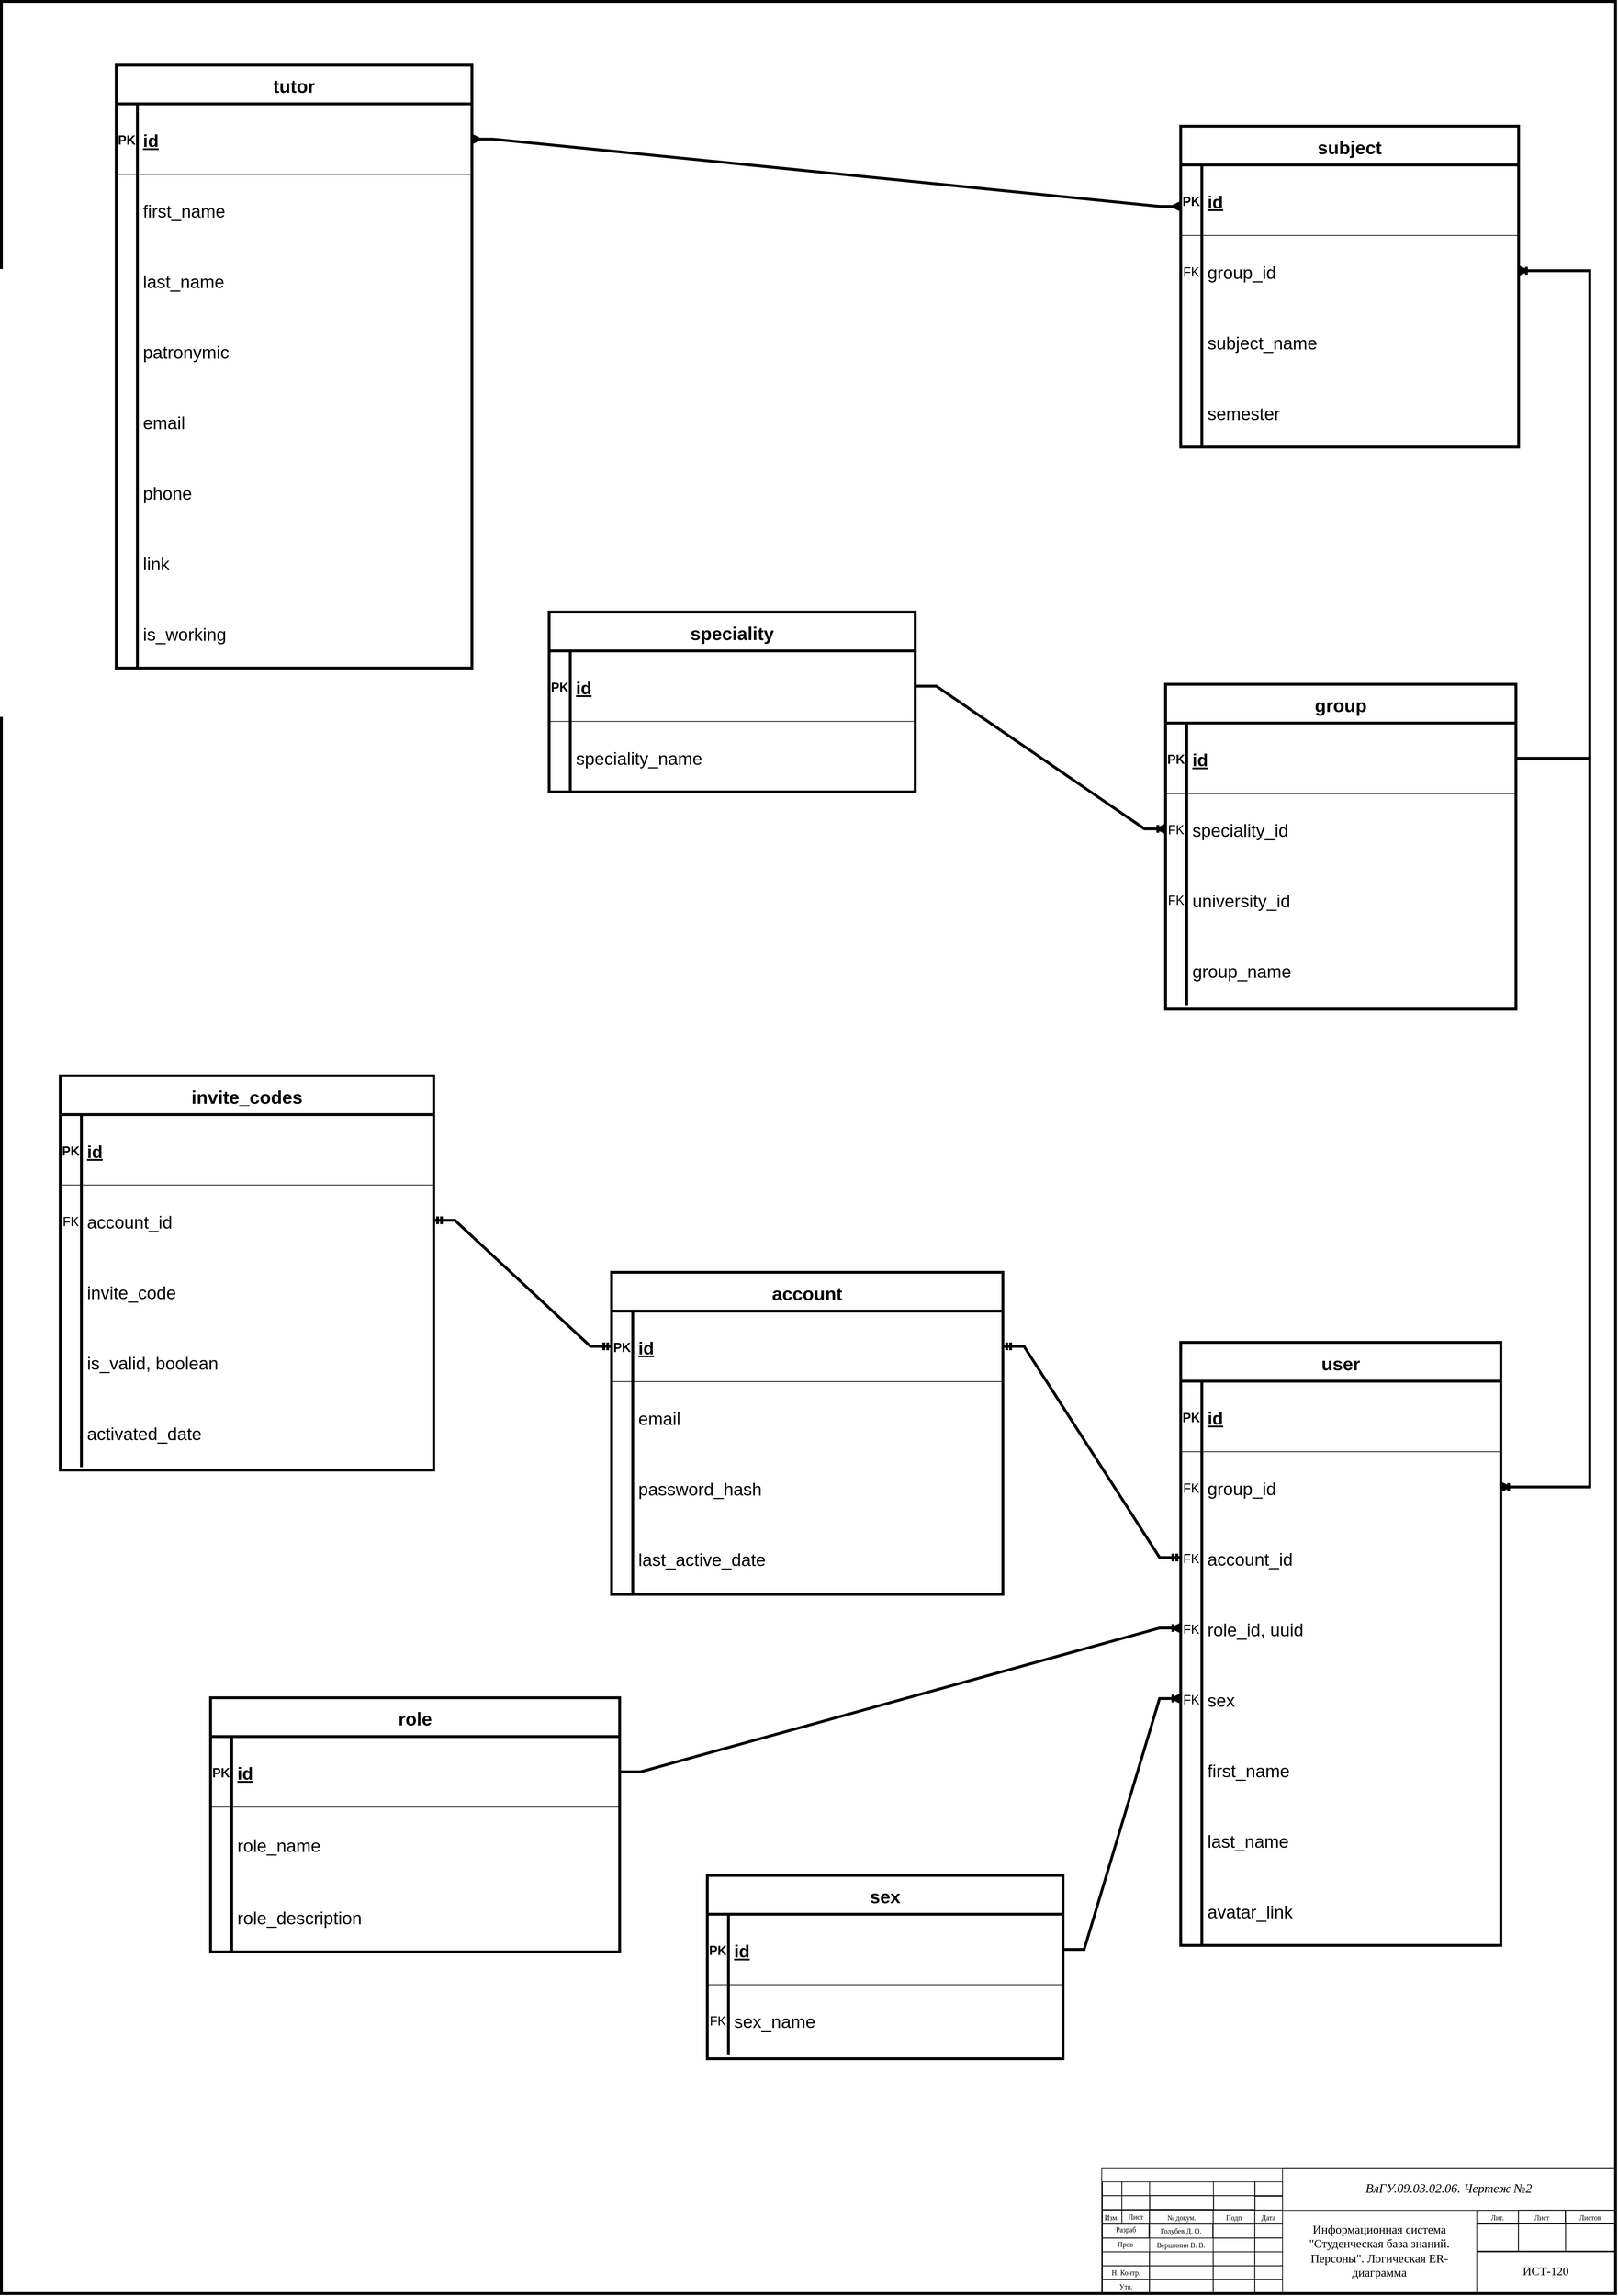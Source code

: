 <mxfile version="18.0.2" type="github">
  <diagram id="R2lEEEUBdFMjLlhIrx00" name="Page-1">
    <mxGraphModel dx="1647" dy="2483" grid="1" gridSize="3.937" guides="1" tooltips="1" connect="1" arrows="1" fold="1" page="1" pageScale="1" pageWidth="2339" pageHeight="3300" math="0" shadow="0" extFonts="Permanent Marker^https://fonts.googleapis.com/css?family=Permanent+Marker">
      <root>
        <mxCell id="0" />
        <mxCell id="1" parent="0" />
        <mxCell id="bOlvTl43doBLw3R69mOg-1" value="" style="rounded=0;whiteSpace=wrap;html=1;fillColor=none;strokeWidth=4;" parent="1" vertex="1">
          <mxGeometry x="30.01" y="20.03" width="2290" height="3250" as="geometry" />
        </mxCell>
        <mxCell id="bOlvTl43doBLw3R69mOg-2" value="" style="rounded=0;whiteSpace=wrap;html=1;fillColor=none;" parent="1" vertex="1">
          <mxGeometry x="1591.11" y="3092.86" width="728.35" height="177.165" as="geometry" />
        </mxCell>
        <mxCell id="UN5E2BRM_m0n_mUQd9ct-3" value="" style="rounded=0;whiteSpace=wrap;html=1;fillColor=none;" parent="1" vertex="1">
          <mxGeometry x="1592.01" y="3131.16" width="27.559" height="19.685" as="geometry" />
        </mxCell>
        <mxCell id="UN5E2BRM_m0n_mUQd9ct-4" value="" style="rounded=0;whiteSpace=wrap;html=1;fillColor=none;" parent="1" vertex="1">
          <mxGeometry x="1592.0" y="3151.67" width="27.559" height="19.685" as="geometry" />
        </mxCell>
        <mxCell id="UN5E2BRM_m0n_mUQd9ct-5" value="" style="rounded=0;whiteSpace=wrap;html=1;fillColor=none;" parent="1" vertex="1">
          <mxGeometry x="1592.01" y="3111.47" width="27.559" height="19.685" as="geometry" />
        </mxCell>
        <mxCell id="UN5E2BRM_m0n_mUQd9ct-9" value="" style="rounded=0;whiteSpace=wrap;html=1;fillColor=none;" parent="1" vertex="1">
          <mxGeometry x="1619.57" y="3131.16" width="39.37" height="19.685" as="geometry" />
        </mxCell>
        <mxCell id="UN5E2BRM_m0n_mUQd9ct-10" value="" style="rounded=0;whiteSpace=wrap;html=1;fillColor=none;" parent="1" vertex="1">
          <mxGeometry x="1619.56" y="3151.67" width="39.37" height="19.685" as="geometry" />
        </mxCell>
        <mxCell id="UN5E2BRM_m0n_mUQd9ct-11" value="" style="rounded=0;whiteSpace=wrap;html=1;fillColor=none;" parent="1" vertex="1">
          <mxGeometry x="1619.57" y="3111.47" width="39.37" height="19.685" as="geometry" />
        </mxCell>
        <mxCell id="UN5E2BRM_m0n_mUQd9ct-14" value="" style="rounded=0;whiteSpace=wrap;html=1;fillColor=none;" parent="1" vertex="1">
          <mxGeometry x="1658.94" y="3131.16" width="90.551" height="19.685" as="geometry" />
        </mxCell>
        <mxCell id="UN5E2BRM_m0n_mUQd9ct-15" value="" style="rounded=0;whiteSpace=wrap;html=1;fillColor=none;" parent="1" vertex="1">
          <mxGeometry x="1659.28" y="3130.94" width="90.551" height="19.685" as="geometry" />
        </mxCell>
        <mxCell id="UN5E2BRM_m0n_mUQd9ct-16" value="" style="rounded=0;whiteSpace=wrap;html=1;fillColor=none;" parent="1" vertex="1">
          <mxGeometry x="1658.94" y="3111.47" width="90.551" height="19.685" as="geometry" />
        </mxCell>
        <mxCell id="UN5E2BRM_m0n_mUQd9ct-19" value="" style="rounded=0;whiteSpace=wrap;html=1;fillColor=none;" parent="1" vertex="1">
          <mxGeometry x="1749.49" y="3131.16" width="59.055" height="19.685" as="geometry" />
        </mxCell>
        <mxCell id="UN5E2BRM_m0n_mUQd9ct-20" value="" style="rounded=0;whiteSpace=wrap;html=1;fillColor=none;" parent="1" vertex="1">
          <mxGeometry x="1749.14" y="3151.67" width="59.055" height="19.685" as="geometry" />
        </mxCell>
        <mxCell id="UN5E2BRM_m0n_mUQd9ct-21" value="" style="rounded=0;whiteSpace=wrap;html=1;fillColor=none;" parent="1" vertex="1">
          <mxGeometry x="1749.49" y="3111.47" width="59.055" height="19.685" as="geometry" />
        </mxCell>
        <mxCell id="UN5E2BRM_m0n_mUQd9ct-24" value="" style="rounded=0;whiteSpace=wrap;html=1;fillColor=none;" parent="1" vertex="1">
          <mxGeometry x="1808.21" y="3132" width="39.37" height="19.685" as="geometry" />
        </mxCell>
        <mxCell id="UN5E2BRM_m0n_mUQd9ct-25" value="" style="rounded=0;whiteSpace=wrap;html=1;fillColor=none;" parent="1" vertex="1">
          <mxGeometry x="1808.2" y="3151.67" width="39.37" height="19.685" as="geometry" />
        </mxCell>
        <mxCell id="UN5E2BRM_m0n_mUQd9ct-26" value="" style="rounded=0;whiteSpace=wrap;html=1;fillColor=none;" parent="1" vertex="1">
          <mxGeometry x="1808.19" y="3111.47" width="39.37" height="19.685" as="geometry" />
        </mxCell>
        <mxCell id="UN5E2BRM_m0n_mUQd9ct-27" value="" style="rounded=0;whiteSpace=wrap;html=1;fillColor=none;" parent="1" vertex="1">
          <mxGeometry x="1847.56" y="3092.86" width="472.43" height="59.055" as="geometry" />
        </mxCell>
        <mxCell id="UN5E2BRM_m0n_mUQd9ct-28" value="Изм." style="text;html=1;strokeColor=none;fillColor=none;align=center;verticalAlign=middle;whiteSpace=wrap;rounded=0;fontFamily=Times New Roman;fontSize=10;" parent="1" vertex="1">
          <mxGeometry x="1591.11" y="3151.66" width="27.559" height="19.685" as="geometry" />
        </mxCell>
        <mxCell id="UN5E2BRM_m0n_mUQd9ct-29" value="Лист" style="text;html=1;strokeColor=none;fillColor=none;align=center;verticalAlign=middle;whiteSpace=wrap;rounded=0;fontFamily=Times New Roman;fontSize=10;" parent="1" vertex="1">
          <mxGeometry x="1619.91" y="3150.85" width="39.37" height="19.685" as="geometry" />
        </mxCell>
        <mxCell id="UN5E2BRM_m0n_mUQd9ct-30" value="№ докум." style="text;html=1;strokeColor=none;fillColor=none;align=center;verticalAlign=middle;whiteSpace=wrap;rounded=0;fontFamily=Times New Roman;fontSize=10;" parent="1" vertex="1">
          <mxGeometry x="1659.28" y="3151.66" width="90.551" height="19.68" as="geometry" />
        </mxCell>
        <mxCell id="UN5E2BRM_m0n_mUQd9ct-31" value="Подп" style="text;html=1;strokeColor=none;fillColor=none;align=center;verticalAlign=middle;whiteSpace=wrap;rounded=0;fontFamily=Times New Roman;fontSize=10;" parent="1" vertex="1">
          <mxGeometry x="1748.59" y="3151.93" width="59.055" height="19.68" as="geometry" />
        </mxCell>
        <mxCell id="UN5E2BRM_m0n_mUQd9ct-32" value="Дата" style="text;html=1;strokeColor=none;fillColor=none;align=center;verticalAlign=middle;whiteSpace=wrap;rounded=0;fontFamily=Times New Roman;fontSize=10;" parent="1" vertex="1">
          <mxGeometry x="1808.19" y="3151.93" width="39.37" height="19.685" as="geometry" />
        </mxCell>
        <mxCell id="UN5E2BRM_m0n_mUQd9ct-34" value="" style="rounded=0;whiteSpace=wrap;html=1;fillColor=none;" parent="1" vertex="1">
          <mxGeometry x="1592" y="3171.6" width="66.929" height="19.68" as="geometry" />
        </mxCell>
        <mxCell id="UN5E2BRM_m0n_mUQd9ct-35" value="" style="rounded=0;whiteSpace=wrap;html=1;fillColor=none;" parent="1" vertex="1">
          <mxGeometry x="1592" y="3191.28" width="66.929" height="19.68" as="geometry" />
        </mxCell>
        <mxCell id="UN5E2BRM_m0n_mUQd9ct-36" value="" style="rounded=0;whiteSpace=wrap;html=1;fillColor=none;" parent="1" vertex="1">
          <mxGeometry x="1592" y="3210.96" width="66.929" height="19.68" as="geometry" />
        </mxCell>
        <mxCell id="UN5E2BRM_m0n_mUQd9ct-37" value="" style="rounded=0;whiteSpace=wrap;html=1;fillColor=none;" parent="1" vertex="1">
          <mxGeometry x="1592" y="3230.64" width="66.929" height="19.68" as="geometry" />
        </mxCell>
        <mxCell id="UN5E2BRM_m0n_mUQd9ct-38" value="" style="rounded=0;whiteSpace=wrap;html=1;fillColor=none;" parent="1" vertex="1">
          <mxGeometry x="1592" y="3250.32" width="66.929" height="19.68" as="geometry" />
        </mxCell>
        <mxCell id="UN5E2BRM_m0n_mUQd9ct-39" value="" style="rounded=0;whiteSpace=wrap;html=1;fillColor=none;" parent="1" vertex="1">
          <mxGeometry x="1658.6" y="3151.67" width="90.551" height="19.68" as="geometry" />
        </mxCell>
        <mxCell id="UN5E2BRM_m0n_mUQd9ct-42" value="" style="rounded=0;whiteSpace=wrap;html=1;fillColor=none;" parent="1" vertex="1">
          <mxGeometry x="1658.59" y="3210.96" width="90.551" height="19.68" as="geometry" />
        </mxCell>
        <mxCell id="UN5E2BRM_m0n_mUQd9ct-43" value="" style="rounded=0;whiteSpace=wrap;html=1;fillColor=none;" parent="1" vertex="1">
          <mxGeometry x="1658.59" y="3230.64" width="90.551" height="19.68" as="geometry" />
        </mxCell>
        <mxCell id="UN5E2BRM_m0n_mUQd9ct-44" value="" style="rounded=0;whiteSpace=wrap;html=1;fillColor=none;" parent="1" vertex="1">
          <mxGeometry x="1658.59" y="3250.32" width="90.551" height="19.68" as="geometry" />
        </mxCell>
        <mxCell id="UN5E2BRM_m0n_mUQd9ct-45" value="" style="rounded=0;whiteSpace=wrap;html=1;fillColor=none;" parent="1" vertex="1">
          <mxGeometry x="1749.15" y="3171.61" width="59.055" height="19.68" as="geometry" />
        </mxCell>
        <mxCell id="UN5E2BRM_m0n_mUQd9ct-46" value="" style="rounded=0;whiteSpace=wrap;html=1;fillColor=none;" parent="1" vertex="1">
          <mxGeometry x="1749.14" y="3191.28" width="59.055" height="19.68" as="geometry" />
        </mxCell>
        <mxCell id="UN5E2BRM_m0n_mUQd9ct-48" value="" style="rounded=0;whiteSpace=wrap;html=1;fillColor=none;" parent="1" vertex="1">
          <mxGeometry x="1749.14" y="3210.96" width="59.055" height="19.68" as="geometry" />
        </mxCell>
        <mxCell id="UN5E2BRM_m0n_mUQd9ct-49" value="" style="rounded=0;whiteSpace=wrap;html=1;fillColor=none;" parent="1" vertex="1">
          <mxGeometry x="1749.14" y="3230.64" width="59.055" height="19.68" as="geometry" />
        </mxCell>
        <mxCell id="UN5E2BRM_m0n_mUQd9ct-50" value="" style="rounded=0;whiteSpace=wrap;html=1;fillColor=none;" parent="1" vertex="1">
          <mxGeometry x="1749.14" y="3250.32" width="59.055" height="19.68" as="geometry" />
        </mxCell>
        <mxCell id="UN5E2BRM_m0n_mUQd9ct-51" value="" style="rounded=0;whiteSpace=wrap;html=1;fillColor=none;" parent="1" vertex="1">
          <mxGeometry x="1808.19" y="3171.35" width="39.37" height="19.68" as="geometry" />
        </mxCell>
        <mxCell id="UN5E2BRM_m0n_mUQd9ct-52" value="" style="rounded=0;whiteSpace=wrap;html=1;fillColor=none;" parent="1" vertex="1">
          <mxGeometry x="1808.2" y="3191.28" width="39.37" height="19.68" as="geometry" />
        </mxCell>
        <mxCell id="UN5E2BRM_m0n_mUQd9ct-54" value="" style="rounded=0;whiteSpace=wrap;html=1;fillColor=none;" parent="1" vertex="1">
          <mxGeometry x="1808.2" y="3210.96" width="39.37" height="19.68" as="geometry" />
        </mxCell>
        <mxCell id="UN5E2BRM_m0n_mUQd9ct-55" value="" style="rounded=0;whiteSpace=wrap;html=1;fillColor=none;" parent="1" vertex="1">
          <mxGeometry x="1808.2" y="3230.64" width="39.37" height="19.68" as="geometry" />
        </mxCell>
        <mxCell id="UN5E2BRM_m0n_mUQd9ct-56" value="" style="rounded=0;whiteSpace=wrap;html=1;fillColor=none;" parent="1" vertex="1">
          <mxGeometry x="1808.2" y="3250.32" width="39.37" height="19.68" as="geometry" />
        </mxCell>
        <mxCell id="UN5E2BRM_m0n_mUQd9ct-58" value="" style="rounded=0;whiteSpace=wrap;html=1;fontFamily=Times New Roman;fontSize=10;fillColor=none;" parent="1" vertex="1">
          <mxGeometry x="2248.59" y="3151.68" width="70.866" height="19.685" as="geometry" />
        </mxCell>
        <mxCell id="UN5E2BRM_m0n_mUQd9ct-59" value="" style="rounded=0;whiteSpace=wrap;html=1;fontFamily=Times New Roman;fontSize=10;fillColor=none;" parent="1" vertex="1">
          <mxGeometry x="2249.14" y="3170.53" width="70.866" height="39.37" as="geometry" />
        </mxCell>
        <mxCell id="UN5E2BRM_m0n_mUQd9ct-65" value="" style="rounded=0;whiteSpace=wrap;html=1;fontFamily=Times New Roman;fontSize=10;fillColor=none;" parent="1" vertex="1">
          <mxGeometry x="2182.23" y="3151.68" width="66.929" height="19.685" as="geometry" />
        </mxCell>
        <mxCell id="UN5E2BRM_m0n_mUQd9ct-66" value="" style="rounded=0;whiteSpace=wrap;html=1;fontFamily=Times New Roman;fontSize=10;fillColor=none;" parent="1" vertex="1">
          <mxGeometry x="2182.21" y="3170.53" width="66.929" height="39.37" as="geometry" />
        </mxCell>
        <mxCell id="UN5E2BRM_m0n_mUQd9ct-68" value="" style="rounded=0;whiteSpace=wrap;html=1;fontFamily=Times New Roman;fontSize=10;fillColor=none;" parent="1" vertex="1">
          <mxGeometry x="2123.18" y="3151.92" width="59.055" height="19.685" as="geometry" />
        </mxCell>
        <mxCell id="UN5E2BRM_m0n_mUQd9ct-69" value="" style="rounded=0;whiteSpace=wrap;html=1;fontFamily=Times New Roman;fontSize=10;fillColor=none;" parent="1" vertex="1">
          <mxGeometry x="2123.16" y="3170.53" width="59.05" height="39.37" as="geometry" />
        </mxCell>
        <mxCell id="UN5E2BRM_m0n_mUQd9ct-71" value="" style="rounded=0;whiteSpace=wrap;html=1;fontFamily=Times New Roman;fontSize=10;fillColor=none;" parent="1" vertex="1">
          <mxGeometry x="2123.14" y="3210.97" width="196.85" height="59.055" as="geometry" />
        </mxCell>
        <mxCell id="UN5E2BRM_m0n_mUQd9ct-72" value="Разраб" style="text;html=1;strokeColor=none;fillColor=none;align=center;verticalAlign=middle;whiteSpace=wrap;rounded=0;fontFamily=Times New Roman;fontSize=10;" parent="1" vertex="1">
          <mxGeometry x="1592.35" y="3169.47" width="66.929" height="19.68" as="geometry" />
        </mxCell>
        <mxCell id="UN5E2BRM_m0n_mUQd9ct-73" value="Пров" style="text;html=1;strokeColor=none;fillColor=none;align=center;verticalAlign=middle;whiteSpace=wrap;rounded=0;fontFamily=Times New Roman;fontSize=10;" parent="1" vertex="1">
          <mxGeometry x="1591.107" y="3190.217" width="66.929" height="19.68" as="geometry" />
        </mxCell>
        <mxCell id="UN5E2BRM_m0n_mUQd9ct-75" value="Н. Контр." style="text;html=1;strokeColor=none;fillColor=none;align=center;verticalAlign=middle;whiteSpace=wrap;rounded=0;fontFamily=Times New Roman;fontSize=10;" parent="1" vertex="1">
          <mxGeometry x="1592.001" y="3230.641" width="66.929" height="19.68" as="geometry" />
        </mxCell>
        <mxCell id="UN5E2BRM_m0n_mUQd9ct-76" value="Утв." style="text;html=1;strokeColor=none;fillColor=none;align=center;verticalAlign=middle;whiteSpace=wrap;rounded=0;fontFamily=Times New Roman;fontSize=10;" parent="1" vertex="1">
          <mxGeometry x="1592.008" y="3250.348" width="66.929" height="19.68" as="geometry" />
        </mxCell>
        <mxCell id="UN5E2BRM_m0n_mUQd9ct-77" value="Лит." style="text;html=1;strokeColor=none;fillColor=none;align=center;verticalAlign=middle;whiteSpace=wrap;rounded=0;fontFamily=Times New Roman;fontSize=10;" parent="1" vertex="1">
          <mxGeometry x="2123.18" y="3151.93" width="59.055" height="19.68" as="geometry" />
        </mxCell>
        <mxCell id="UN5E2BRM_m0n_mUQd9ct-78" value="Лист" style="text;html=1;strokeColor=none;fillColor=none;align=center;verticalAlign=middle;whiteSpace=wrap;rounded=0;fontFamily=Times New Roman;fontSize=10;" parent="1" vertex="1">
          <mxGeometry x="2182.232" y="3151.682" width="66.929" height="19.68" as="geometry" />
        </mxCell>
        <mxCell id="UN5E2BRM_m0n_mUQd9ct-79" value="Листов" style="text;html=1;strokeColor=none;fillColor=none;align=center;verticalAlign=middle;whiteSpace=wrap;rounded=0;fontFamily=Times New Roman;fontSize=10;" parent="1" vertex="1">
          <mxGeometry x="2249.16" y="3151.68" width="69.75" height="19.68" as="geometry" />
        </mxCell>
        <mxCell id="UN5E2BRM_m0n_mUQd9ct-80" value="" style="rounded=0;whiteSpace=wrap;html=1;fillColor=none;" parent="1" vertex="1">
          <mxGeometry x="1658.04" y="3171.61" width="90.551" height="19.685" as="geometry" />
        </mxCell>
        <mxCell id="UN5E2BRM_m0n_mUQd9ct-81" value="Вершинин В. В." style="text;html=1;strokeColor=none;fillColor=none;align=center;verticalAlign=middle;whiteSpace=wrap;rounded=0;fontFamily=Times New Roman;fontSize=10;" parent="1" vertex="1">
          <mxGeometry x="1659.28" y="3191.03" width="88.74" height="19.68" as="geometry" />
        </mxCell>
        <mxCell id="UN5E2BRM_m0n_mUQd9ct-82" value="Голубев Д. О." style="text;html=1;strokeColor=none;fillColor=none;align=center;verticalAlign=middle;whiteSpace=wrap;rounded=0;fontFamily=Times New Roman;fontSize=10;" parent="1" vertex="1">
          <mxGeometry x="1658.597" y="3171.337" width="88.74" height="19.68" as="geometry" />
        </mxCell>
        <mxCell id="UN5E2BRM_m0n_mUQd9ct-83" value="&lt;p class=&quot;MsoNormal&quot; align=&quot;center&quot;&gt;&lt;i&gt;&lt;span style=&quot;font-size: 18px&quot;&gt;ВлГУ.09.03.02.06. Чертеж №2&lt;/span&gt;&lt;/i&gt;&lt;/p&gt;" style="text;html=1;strokeColor=none;fillColor=none;align=center;verticalAlign=middle;whiteSpace=wrap;rounded=0;fontFamily=Times New Roman;fontSize=10;" parent="1" vertex="1">
          <mxGeometry x="1847.56" y="3092.86" width="471.33" height="56.74" as="geometry" />
        </mxCell>
        <mxCell id="UN5E2BRM_m0n_mUQd9ct-84" value="&lt;font style=&quot;font-size: 17px&quot;&gt;ИСТ-120&lt;/font&gt;" style="text;html=1;strokeColor=none;fillColor=none;align=center;verticalAlign=middle;whiteSpace=wrap;rounded=0;fontFamily=Times New Roman;fontSize=10;" parent="1" vertex="1">
          <mxGeometry x="2123.18" y="3209.9" width="195.71" height="57.81" as="geometry" />
        </mxCell>
        <mxCell id="UN5E2BRM_m0n_mUQd9ct-85" value="&lt;font style=&quot;font-size: 17px&quot;&gt;Информационная система &quot;Студенческая база знаний. Персоны&quot;. Логическая ER-диаграмма&lt;br&gt;&lt;/font&gt;" style="text;html=1;strokeColor=none;fillColor=none;align=center;verticalAlign=middle;whiteSpace=wrap;rounded=0;fontFamily=Times New Roman;fontSize=10;" parent="1" vertex="1">
          <mxGeometry x="1847.58" y="3151.93" width="274.46" height="116.09" as="geometry" />
        </mxCell>
        <mxCell id="xkobcFin9VNGDIBJeJWe-156" value="group" style="shape=table;startSize=55;container=1;collapsible=1;childLayout=tableLayout;fixedRows=1;rowLines=0;fontStyle=1;align=center;resizeLast=1;fontSize=26;comic=0;strokeWidth=4;" parent="1" vertex="1">
          <mxGeometry x="1681.66" y="988.19" width="497.08" height="460.63" as="geometry" />
        </mxCell>
        <mxCell id="xkobcFin9VNGDIBJeJWe-157" value="" style="shape=tableRow;horizontal=0;startSize=0;swimlaneHead=0;swimlaneBody=0;fillColor=none;collapsible=0;dropTarget=0;points=[[0,0.5],[1,0.5]];portConstraint=eastwest;top=0;left=0;right=0;bottom=1;" parent="xkobcFin9VNGDIBJeJWe-156" vertex="1">
          <mxGeometry y="55" width="497.08" height="100" as="geometry" />
        </mxCell>
        <mxCell id="xkobcFin9VNGDIBJeJWe-158" value="PK" style="shape=partialRectangle;connectable=0;fillColor=none;top=0;left=0;bottom=0;right=0;fontStyle=1;overflow=hidden;fontSize=18;" parent="xkobcFin9VNGDIBJeJWe-157" vertex="1">
          <mxGeometry width="30" height="100" as="geometry">
            <mxRectangle width="30" height="100" as="alternateBounds" />
          </mxGeometry>
        </mxCell>
        <mxCell id="xkobcFin9VNGDIBJeJWe-159" value="id" style="shape=partialRectangle;connectable=0;fillColor=none;top=0;left=0;bottom=0;right=0;align=left;spacingLeft=6;fontStyle=5;overflow=hidden;fontSize=25;" parent="xkobcFin9VNGDIBJeJWe-157" vertex="1">
          <mxGeometry x="30" width="467.08" height="100" as="geometry">
            <mxRectangle width="467.08" height="100" as="alternateBounds" />
          </mxGeometry>
        </mxCell>
        <mxCell id="xkobcFin9VNGDIBJeJWe-160" value="" style="shape=tableRow;horizontal=0;startSize=0;swimlaneHead=0;swimlaneBody=0;fillColor=none;collapsible=0;dropTarget=0;points=[[0,0.5],[1,0.5]];portConstraint=eastwest;top=0;left=0;right=0;bottom=0;" parent="xkobcFin9VNGDIBJeJWe-156" vertex="1">
          <mxGeometry y="155" width="497.08" height="100" as="geometry" />
        </mxCell>
        <mxCell id="xkobcFin9VNGDIBJeJWe-161" value="FK" style="shape=partialRectangle;connectable=0;fillColor=none;top=0;left=0;bottom=0;right=0;fontStyle=0;overflow=hidden;fontSize=18;" parent="xkobcFin9VNGDIBJeJWe-160" vertex="1">
          <mxGeometry width="30" height="100" as="geometry">
            <mxRectangle width="30" height="100" as="alternateBounds" />
          </mxGeometry>
        </mxCell>
        <mxCell id="xkobcFin9VNGDIBJeJWe-162" value="speciality_id" style="shape=partialRectangle;connectable=0;fillColor=none;top=0;left=0;bottom=0;right=0;align=left;spacingLeft=6;fontStyle=0;overflow=hidden;fontSize=25;" parent="xkobcFin9VNGDIBJeJWe-160" vertex="1">
          <mxGeometry x="30" width="467.08" height="100" as="geometry">
            <mxRectangle width="467.08" height="100" as="alternateBounds" />
          </mxGeometry>
        </mxCell>
        <mxCell id="xkobcFin9VNGDIBJeJWe-163" value="" style="shape=tableRow;horizontal=0;startSize=0;swimlaneHead=0;swimlaneBody=0;fillColor=none;collapsible=0;dropTarget=0;points=[[0,0.5],[1,0.5]];portConstraint=eastwest;top=0;left=0;right=0;bottom=0;" parent="xkobcFin9VNGDIBJeJWe-156" vertex="1">
          <mxGeometry y="255" width="497.08" height="100" as="geometry" />
        </mxCell>
        <mxCell id="xkobcFin9VNGDIBJeJWe-164" value="FK" style="shape=partialRectangle;connectable=0;fillColor=none;top=0;left=0;bottom=0;right=0;editable=1;overflow=hidden;fontSize=18;" parent="xkobcFin9VNGDIBJeJWe-163" vertex="1">
          <mxGeometry width="30" height="100" as="geometry">
            <mxRectangle width="30" height="100" as="alternateBounds" />
          </mxGeometry>
        </mxCell>
        <mxCell id="xkobcFin9VNGDIBJeJWe-165" value="university_id" style="shape=partialRectangle;connectable=0;fillColor=none;top=0;left=0;bottom=0;right=0;align=left;spacingLeft=6;overflow=hidden;fontSize=25;" parent="xkobcFin9VNGDIBJeJWe-163" vertex="1">
          <mxGeometry x="30" width="467.08" height="100" as="geometry">
            <mxRectangle width="467.08" height="100" as="alternateBounds" />
          </mxGeometry>
        </mxCell>
        <mxCell id="xkobcFin9VNGDIBJeJWe-166" value="" style="shape=tableRow;horizontal=0;startSize=0;swimlaneHead=0;swimlaneBody=0;fillColor=none;collapsible=0;dropTarget=0;points=[[0,0.5],[1,0.5]];portConstraint=eastwest;top=0;left=0;right=0;bottom=0;" parent="xkobcFin9VNGDIBJeJWe-156" vertex="1">
          <mxGeometry y="355" width="497.08" height="100" as="geometry" />
        </mxCell>
        <mxCell id="xkobcFin9VNGDIBJeJWe-167" value="" style="shape=partialRectangle;connectable=0;fillColor=none;top=0;left=0;bottom=0;right=0;editable=1;overflow=hidden;" parent="xkobcFin9VNGDIBJeJWe-166" vertex="1">
          <mxGeometry width="30" height="100" as="geometry">
            <mxRectangle width="30" height="100" as="alternateBounds" />
          </mxGeometry>
        </mxCell>
        <mxCell id="xkobcFin9VNGDIBJeJWe-168" value="group_name" style="shape=partialRectangle;connectable=0;fillColor=none;top=0;left=0;bottom=0;right=0;align=left;spacingLeft=6;overflow=hidden;fontSize=25;" parent="xkobcFin9VNGDIBJeJWe-166" vertex="1">
          <mxGeometry x="30" width="467.08" height="100" as="geometry">
            <mxRectangle width="467.08" height="100" as="alternateBounds" />
          </mxGeometry>
        </mxCell>
        <mxCell id="xkobcFin9VNGDIBJeJWe-169" value="" style="edgeStyle=entityRelationEdgeStyle;fontSize=12;html=1;endArrow=ERoneToMany;rounded=0;exitX=1;exitY=0.5;exitDx=0;exitDy=0;entryX=0;entryY=0.5;entryDx=0;entryDy=0;strokeWidth=4;" parent="1" source="xkobcFin9VNGDIBJeJWe-287" target="xkobcFin9VNGDIBJeJWe-160" edge="1">
          <mxGeometry width="100" height="100" relative="1" as="geometry">
            <mxPoint x="4302.069" y="4792.646" as="sourcePoint" />
            <mxPoint x="1677.877" y="1227.033" as="targetPoint" />
          </mxGeometry>
        </mxCell>
        <mxCell id="xkobcFin9VNGDIBJeJWe-170" value="subject" style="shape=table;startSize=55;container=1;collapsible=1;childLayout=tableLayout;fixedRows=1;rowLines=0;fontStyle=1;align=center;resizeLast=1;fontSize=26;comic=0;strokeWidth=4;" parent="1" vertex="1">
          <mxGeometry x="1703.11" y="196.85" width="479.42" height="455" as="geometry" />
        </mxCell>
        <mxCell id="xkobcFin9VNGDIBJeJWe-171" value="" style="shape=tableRow;horizontal=0;startSize=0;swimlaneHead=0;swimlaneBody=0;fillColor=none;collapsible=0;dropTarget=0;points=[[0,0.5],[1,0.5]];portConstraint=eastwest;top=0;left=0;right=0;bottom=1;" parent="xkobcFin9VNGDIBJeJWe-170" vertex="1">
          <mxGeometry y="55" width="479.42" height="100" as="geometry" />
        </mxCell>
        <mxCell id="xkobcFin9VNGDIBJeJWe-172" value="PK" style="shape=partialRectangle;connectable=0;fillColor=none;top=0;left=0;bottom=0;right=0;fontStyle=1;overflow=hidden;fontSize=18;" parent="xkobcFin9VNGDIBJeJWe-171" vertex="1">
          <mxGeometry width="30" height="100" as="geometry">
            <mxRectangle width="30" height="100" as="alternateBounds" />
          </mxGeometry>
        </mxCell>
        <mxCell id="xkobcFin9VNGDIBJeJWe-173" value="id" style="shape=partialRectangle;connectable=0;fillColor=none;top=0;left=0;bottom=0;right=0;align=left;spacingLeft=6;fontStyle=5;overflow=hidden;fontSize=25;" parent="xkobcFin9VNGDIBJeJWe-171" vertex="1">
          <mxGeometry x="30" width="449.42" height="100" as="geometry">
            <mxRectangle width="449.42" height="100" as="alternateBounds" />
          </mxGeometry>
        </mxCell>
        <mxCell id="xkobcFin9VNGDIBJeJWe-174" value="" style="shape=tableRow;horizontal=0;startSize=0;swimlaneHead=0;swimlaneBody=0;fillColor=none;collapsible=0;dropTarget=0;points=[[0,0.5],[1,0.5]];portConstraint=eastwest;top=0;left=0;right=0;bottom=0;" parent="xkobcFin9VNGDIBJeJWe-170" vertex="1">
          <mxGeometry y="155" width="479.42" height="100" as="geometry" />
        </mxCell>
        <mxCell id="xkobcFin9VNGDIBJeJWe-175" value="FK" style="shape=partialRectangle;connectable=0;fillColor=none;top=0;left=0;bottom=0;right=0;fontStyle=0;overflow=hidden;fontSize=18;" parent="xkobcFin9VNGDIBJeJWe-174" vertex="1">
          <mxGeometry width="30" height="100" as="geometry">
            <mxRectangle width="30" height="100" as="alternateBounds" />
          </mxGeometry>
        </mxCell>
        <mxCell id="xkobcFin9VNGDIBJeJWe-176" value="group_id" style="shape=partialRectangle;connectable=0;fillColor=none;top=0;left=0;bottom=0;right=0;align=left;spacingLeft=6;fontStyle=0;overflow=hidden;fontSize=25;" parent="xkobcFin9VNGDIBJeJWe-174" vertex="1">
          <mxGeometry x="30" width="449.42" height="100" as="geometry">
            <mxRectangle width="449.42" height="100" as="alternateBounds" />
          </mxGeometry>
        </mxCell>
        <mxCell id="xkobcFin9VNGDIBJeJWe-177" value="" style="shape=tableRow;horizontal=0;startSize=0;swimlaneHead=0;swimlaneBody=0;fillColor=none;collapsible=0;dropTarget=0;points=[[0,0.5],[1,0.5]];portConstraint=eastwest;top=0;left=0;right=0;bottom=0;" parent="xkobcFin9VNGDIBJeJWe-170" vertex="1">
          <mxGeometry y="255" width="479.42" height="100" as="geometry" />
        </mxCell>
        <mxCell id="xkobcFin9VNGDIBJeJWe-178" value="" style="shape=partialRectangle;connectable=0;fillColor=none;top=0;left=0;bottom=0;right=0;editable=1;overflow=hidden;" parent="xkobcFin9VNGDIBJeJWe-177" vertex="1">
          <mxGeometry width="30" height="100" as="geometry">
            <mxRectangle width="30" height="100" as="alternateBounds" />
          </mxGeometry>
        </mxCell>
        <mxCell id="xkobcFin9VNGDIBJeJWe-179" value="subject_name" style="shape=partialRectangle;connectable=0;fillColor=none;top=0;left=0;bottom=0;right=0;align=left;spacingLeft=6;overflow=hidden;fontSize=25;" parent="xkobcFin9VNGDIBJeJWe-177" vertex="1">
          <mxGeometry x="30" width="449.42" height="100" as="geometry">
            <mxRectangle width="449.42" height="100" as="alternateBounds" />
          </mxGeometry>
        </mxCell>
        <mxCell id="xkobcFin9VNGDIBJeJWe-180" value="" style="shape=tableRow;horizontal=0;startSize=0;swimlaneHead=0;swimlaneBody=0;fillColor=none;collapsible=0;dropTarget=0;points=[[0,0.5],[1,0.5]];portConstraint=eastwest;top=0;left=0;right=0;bottom=0;" parent="xkobcFin9VNGDIBJeJWe-170" vertex="1">
          <mxGeometry y="355" width="479.42" height="100" as="geometry" />
        </mxCell>
        <mxCell id="xkobcFin9VNGDIBJeJWe-181" value="" style="shape=partialRectangle;connectable=0;fillColor=none;top=0;left=0;bottom=0;right=0;editable=1;overflow=hidden;" parent="xkobcFin9VNGDIBJeJWe-180" vertex="1">
          <mxGeometry width="30" height="100" as="geometry">
            <mxRectangle width="30" height="100" as="alternateBounds" />
          </mxGeometry>
        </mxCell>
        <mxCell id="xkobcFin9VNGDIBJeJWe-182" value="semester" style="shape=partialRectangle;connectable=0;fillColor=none;top=0;left=0;bottom=0;right=0;align=left;spacingLeft=6;overflow=hidden;fontSize=25;" parent="xkobcFin9VNGDIBJeJWe-180" vertex="1">
          <mxGeometry x="30" width="449.42" height="100" as="geometry">
            <mxRectangle width="449.42" height="100" as="alternateBounds" />
          </mxGeometry>
        </mxCell>
        <mxCell id="xkobcFin9VNGDIBJeJWe-183" value="" style="edgeStyle=elbowEdgeStyle;fontSize=12;html=1;endArrow=ERoneToMany;rounded=0;entryX=1;entryY=0.5;entryDx=0;entryDy=0;exitX=1;exitY=0.5;exitDx=0;exitDy=0;strokeWidth=4;" parent="1" source="xkobcFin9VNGDIBJeJWe-157" target="xkobcFin9VNGDIBJeJWe-174" edge="1">
          <mxGeometry width="100" height="100" relative="1" as="geometry">
            <mxPoint x="4950.547" y="2950.572" as="sourcePoint" />
            <mxPoint x="5202.873" y="2609.365" as="targetPoint" />
            <Array as="points">
              <mxPoint x="2283.46" y="715.223" />
            </Array>
          </mxGeometry>
        </mxCell>
        <mxCell id="xkobcFin9VNGDIBJeJWe-184" value="tutor" style="shape=table;startSize=55;container=1;collapsible=1;childLayout=tableLayout;fixedRows=1;rowLines=0;fontStyle=1;align=center;resizeLast=1;fontSize=26;comic=0;strokeWidth=4;" parent="1" vertex="1">
          <mxGeometry x="192.91" y="110.24" width="504.65" height="855" as="geometry" />
        </mxCell>
        <mxCell id="xkobcFin9VNGDIBJeJWe-185" value="" style="shape=tableRow;horizontal=0;startSize=0;swimlaneHead=0;swimlaneBody=0;fillColor=none;collapsible=0;dropTarget=0;points=[[0,0.5],[1,0.5]];portConstraint=eastwest;top=0;left=0;right=0;bottom=1;" parent="xkobcFin9VNGDIBJeJWe-184" vertex="1">
          <mxGeometry y="55" width="504.65" height="100" as="geometry" />
        </mxCell>
        <mxCell id="xkobcFin9VNGDIBJeJWe-186" value="PK" style="shape=partialRectangle;connectable=0;fillColor=none;top=0;left=0;bottom=0;right=0;fontStyle=1;overflow=hidden;fontSize=18;" parent="xkobcFin9VNGDIBJeJWe-185" vertex="1">
          <mxGeometry width="30" height="100" as="geometry">
            <mxRectangle width="30" height="100" as="alternateBounds" />
          </mxGeometry>
        </mxCell>
        <mxCell id="xkobcFin9VNGDIBJeJWe-187" value="id" style="shape=partialRectangle;connectable=0;fillColor=none;top=0;left=0;bottom=0;right=0;align=left;spacingLeft=6;fontStyle=5;overflow=hidden;fontSize=25;" parent="xkobcFin9VNGDIBJeJWe-185" vertex="1">
          <mxGeometry x="30" width="474.65" height="100" as="geometry">
            <mxRectangle width="474.65" height="100" as="alternateBounds" />
          </mxGeometry>
        </mxCell>
        <mxCell id="xkobcFin9VNGDIBJeJWe-188" value="" style="shape=tableRow;horizontal=0;startSize=0;swimlaneHead=0;swimlaneBody=0;fillColor=none;collapsible=0;dropTarget=0;points=[[0,0.5],[1,0.5]];portConstraint=eastwest;top=0;left=0;right=0;bottom=0;" parent="xkobcFin9VNGDIBJeJWe-184" vertex="1">
          <mxGeometry y="155" width="504.65" height="100" as="geometry" />
        </mxCell>
        <mxCell id="xkobcFin9VNGDIBJeJWe-189" value="" style="shape=partialRectangle;connectable=0;fillColor=none;top=0;left=0;bottom=0;right=0;editable=1;overflow=hidden;" parent="xkobcFin9VNGDIBJeJWe-188" vertex="1">
          <mxGeometry width="30" height="100" as="geometry">
            <mxRectangle width="30" height="100" as="alternateBounds" />
          </mxGeometry>
        </mxCell>
        <mxCell id="xkobcFin9VNGDIBJeJWe-190" value="first_name" style="shape=partialRectangle;connectable=0;fillColor=none;top=0;left=0;bottom=0;right=0;align=left;spacingLeft=6;overflow=hidden;fontSize=25;" parent="xkobcFin9VNGDIBJeJWe-188" vertex="1">
          <mxGeometry x="30" width="474.65" height="100" as="geometry">
            <mxRectangle width="474.65" height="100" as="alternateBounds" />
          </mxGeometry>
        </mxCell>
        <mxCell id="xkobcFin9VNGDIBJeJWe-191" value="" style="shape=tableRow;horizontal=0;startSize=0;swimlaneHead=0;swimlaneBody=0;fillColor=none;collapsible=0;dropTarget=0;points=[[0,0.5],[1,0.5]];portConstraint=eastwest;top=0;left=0;right=0;bottom=0;" parent="xkobcFin9VNGDIBJeJWe-184" vertex="1">
          <mxGeometry y="255" width="504.65" height="100" as="geometry" />
        </mxCell>
        <mxCell id="xkobcFin9VNGDIBJeJWe-192" value="" style="shape=partialRectangle;connectable=0;fillColor=none;top=0;left=0;bottom=0;right=0;editable=1;overflow=hidden;" parent="xkobcFin9VNGDIBJeJWe-191" vertex="1">
          <mxGeometry width="30" height="100" as="geometry">
            <mxRectangle width="30" height="100" as="alternateBounds" />
          </mxGeometry>
        </mxCell>
        <mxCell id="xkobcFin9VNGDIBJeJWe-193" value="last_name" style="shape=partialRectangle;connectable=0;fillColor=none;top=0;left=0;bottom=0;right=0;align=left;spacingLeft=6;overflow=hidden;fontSize=25;" parent="xkobcFin9VNGDIBJeJWe-191" vertex="1">
          <mxGeometry x="30" width="474.65" height="100" as="geometry">
            <mxRectangle width="474.65" height="100" as="alternateBounds" />
          </mxGeometry>
        </mxCell>
        <mxCell id="xkobcFin9VNGDIBJeJWe-194" value="" style="shape=tableRow;horizontal=0;startSize=0;swimlaneHead=0;swimlaneBody=0;fillColor=none;collapsible=0;dropTarget=0;points=[[0,0.5],[1,0.5]];portConstraint=eastwest;top=0;left=0;right=0;bottom=0;" parent="xkobcFin9VNGDIBJeJWe-184" vertex="1">
          <mxGeometry y="355" width="504.65" height="100" as="geometry" />
        </mxCell>
        <mxCell id="xkobcFin9VNGDIBJeJWe-195" value="" style="shape=partialRectangle;connectable=0;fillColor=none;top=0;left=0;bottom=0;right=0;editable=1;overflow=hidden;" parent="xkobcFin9VNGDIBJeJWe-194" vertex="1">
          <mxGeometry width="30" height="100" as="geometry">
            <mxRectangle width="30" height="100" as="alternateBounds" />
          </mxGeometry>
        </mxCell>
        <mxCell id="xkobcFin9VNGDIBJeJWe-196" value="patronymic" style="shape=partialRectangle;connectable=0;fillColor=none;top=0;left=0;bottom=0;right=0;align=left;spacingLeft=6;overflow=hidden;fontSize=25;" parent="xkobcFin9VNGDIBJeJWe-194" vertex="1">
          <mxGeometry x="30" width="474.65" height="100" as="geometry">
            <mxRectangle width="474.65" height="100" as="alternateBounds" />
          </mxGeometry>
        </mxCell>
        <mxCell id="xkobcFin9VNGDIBJeJWe-197" value="" style="shape=tableRow;horizontal=0;startSize=0;swimlaneHead=0;swimlaneBody=0;fillColor=none;collapsible=0;dropTarget=0;points=[[0,0.5],[1,0.5]];portConstraint=eastwest;top=0;left=0;right=0;bottom=0;" parent="xkobcFin9VNGDIBJeJWe-184" vertex="1">
          <mxGeometry y="455" width="504.65" height="100" as="geometry" />
        </mxCell>
        <mxCell id="xkobcFin9VNGDIBJeJWe-198" value="" style="shape=partialRectangle;connectable=0;fillColor=none;top=0;left=0;bottom=0;right=0;editable=1;overflow=hidden;" parent="xkobcFin9VNGDIBJeJWe-197" vertex="1">
          <mxGeometry width="30" height="100" as="geometry">
            <mxRectangle width="30" height="100" as="alternateBounds" />
          </mxGeometry>
        </mxCell>
        <mxCell id="xkobcFin9VNGDIBJeJWe-199" value="email" style="shape=partialRectangle;connectable=0;fillColor=none;top=0;left=0;bottom=0;right=0;align=left;spacingLeft=6;overflow=hidden;fontSize=25;" parent="xkobcFin9VNGDIBJeJWe-197" vertex="1">
          <mxGeometry x="30" width="474.65" height="100" as="geometry">
            <mxRectangle width="474.65" height="100" as="alternateBounds" />
          </mxGeometry>
        </mxCell>
        <mxCell id="xkobcFin9VNGDIBJeJWe-200" value="" style="shape=tableRow;horizontal=0;startSize=0;swimlaneHead=0;swimlaneBody=0;fillColor=none;collapsible=0;dropTarget=0;points=[[0,0.5],[1,0.5]];portConstraint=eastwest;top=0;left=0;right=0;bottom=0;" parent="xkobcFin9VNGDIBJeJWe-184" vertex="1">
          <mxGeometry y="555" width="504.65" height="100" as="geometry" />
        </mxCell>
        <mxCell id="xkobcFin9VNGDIBJeJWe-201" value="" style="shape=partialRectangle;connectable=0;fillColor=none;top=0;left=0;bottom=0;right=0;editable=1;overflow=hidden;" parent="xkobcFin9VNGDIBJeJWe-200" vertex="1">
          <mxGeometry width="30" height="100" as="geometry">
            <mxRectangle width="30" height="100" as="alternateBounds" />
          </mxGeometry>
        </mxCell>
        <mxCell id="xkobcFin9VNGDIBJeJWe-202" value="phone" style="shape=partialRectangle;connectable=0;fillColor=none;top=0;left=0;bottom=0;right=0;align=left;spacingLeft=6;overflow=hidden;fontSize=25;" parent="xkobcFin9VNGDIBJeJWe-200" vertex="1">
          <mxGeometry x="30" width="474.65" height="100" as="geometry">
            <mxRectangle width="474.65" height="100" as="alternateBounds" />
          </mxGeometry>
        </mxCell>
        <mxCell id="xkobcFin9VNGDIBJeJWe-203" value="" style="shape=tableRow;horizontal=0;startSize=0;swimlaneHead=0;swimlaneBody=0;fillColor=none;collapsible=0;dropTarget=0;points=[[0,0.5],[1,0.5]];portConstraint=eastwest;top=0;left=0;right=0;bottom=0;" parent="xkobcFin9VNGDIBJeJWe-184" vertex="1">
          <mxGeometry y="655" width="504.65" height="100" as="geometry" />
        </mxCell>
        <mxCell id="xkobcFin9VNGDIBJeJWe-204" value="" style="shape=partialRectangle;connectable=0;fillColor=none;top=0;left=0;bottom=0;right=0;editable=1;overflow=hidden;" parent="xkobcFin9VNGDIBJeJWe-203" vertex="1">
          <mxGeometry width="30" height="100" as="geometry">
            <mxRectangle width="30" height="100" as="alternateBounds" />
          </mxGeometry>
        </mxCell>
        <mxCell id="xkobcFin9VNGDIBJeJWe-205" value="link" style="shape=partialRectangle;connectable=0;fillColor=none;top=0;left=0;bottom=0;right=0;align=left;spacingLeft=6;overflow=hidden;fontSize=25;" parent="xkobcFin9VNGDIBJeJWe-203" vertex="1">
          <mxGeometry x="30" width="474.65" height="100" as="geometry">
            <mxRectangle width="474.65" height="100" as="alternateBounds" />
          </mxGeometry>
        </mxCell>
        <mxCell id="xkobcFin9VNGDIBJeJWe-206" value="" style="shape=tableRow;horizontal=0;startSize=0;swimlaneHead=0;swimlaneBody=0;fillColor=none;collapsible=0;dropTarget=0;points=[[0,0.5],[1,0.5]];portConstraint=eastwest;top=0;left=0;right=0;bottom=0;" parent="xkobcFin9VNGDIBJeJWe-184" vertex="1">
          <mxGeometry y="755" width="504.65" height="100" as="geometry" />
        </mxCell>
        <mxCell id="xkobcFin9VNGDIBJeJWe-207" value="" style="shape=partialRectangle;connectable=0;fillColor=none;top=0;left=0;bottom=0;right=0;fontStyle=0;overflow=hidden;" parent="xkobcFin9VNGDIBJeJWe-206" vertex="1">
          <mxGeometry width="30" height="100" as="geometry">
            <mxRectangle width="30" height="100" as="alternateBounds" />
          </mxGeometry>
        </mxCell>
        <mxCell id="xkobcFin9VNGDIBJeJWe-208" value="is_working" style="shape=partialRectangle;connectable=0;fillColor=none;top=0;left=0;bottom=0;right=0;align=left;spacingLeft=6;fontStyle=0;overflow=hidden;fontSize=25;" parent="xkobcFin9VNGDIBJeJWe-206" vertex="1">
          <mxGeometry x="30" width="474.65" height="100" as="geometry">
            <mxRectangle width="474.65" height="100" as="alternateBounds" />
          </mxGeometry>
        </mxCell>
        <mxCell id="xkobcFin9VNGDIBJeJWe-209" value="account" style="shape=table;startSize=55;container=1;collapsible=1;childLayout=tableLayout;fixedRows=1;rowLines=0;fontStyle=1;align=center;resizeLast=1;fontSize=26;comic=0;strokeWidth=4;" parent="1" vertex="1">
          <mxGeometry x="895.67" y="1821.98" width="555.12" height="456.69" as="geometry">
            <mxRectangle x="370" y="990" width="80" height="30" as="alternateBounds" />
          </mxGeometry>
        </mxCell>
        <mxCell id="xkobcFin9VNGDIBJeJWe-210" value="" style="shape=tableRow;horizontal=0;startSize=0;swimlaneHead=0;swimlaneBody=0;fillColor=none;collapsible=0;dropTarget=0;points=[[0,0.5],[1,0.5]];portConstraint=eastwest;top=0;left=0;right=0;bottom=1;" parent="xkobcFin9VNGDIBJeJWe-209" vertex="1">
          <mxGeometry y="55" width="555.12" height="100" as="geometry" />
        </mxCell>
        <mxCell id="xkobcFin9VNGDIBJeJWe-211" value="PK" style="shape=partialRectangle;connectable=0;fillColor=none;top=0;left=0;bottom=0;right=0;fontStyle=1;overflow=hidden;fontSize=18;" parent="xkobcFin9VNGDIBJeJWe-210" vertex="1">
          <mxGeometry width="30" height="100" as="geometry">
            <mxRectangle width="30" height="100" as="alternateBounds" />
          </mxGeometry>
        </mxCell>
        <mxCell id="xkobcFin9VNGDIBJeJWe-212" value="id" style="shape=partialRectangle;connectable=0;fillColor=none;top=0;left=0;bottom=0;right=0;align=left;spacingLeft=6;fontStyle=5;overflow=hidden;fontSize=25;" parent="xkobcFin9VNGDIBJeJWe-210" vertex="1">
          <mxGeometry x="30" width="525.12" height="100" as="geometry">
            <mxRectangle width="525.12" height="100" as="alternateBounds" />
          </mxGeometry>
        </mxCell>
        <mxCell id="xkobcFin9VNGDIBJeJWe-213" value="" style="shape=tableRow;horizontal=0;startSize=0;swimlaneHead=0;swimlaneBody=0;fillColor=none;collapsible=0;dropTarget=0;points=[[0,0.5],[1,0.5]];portConstraint=eastwest;top=0;left=0;right=0;bottom=0;" parent="xkobcFin9VNGDIBJeJWe-209" vertex="1">
          <mxGeometry y="155" width="555.12" height="100" as="geometry" />
        </mxCell>
        <mxCell id="xkobcFin9VNGDIBJeJWe-214" value="" style="shape=partialRectangle;connectable=0;fillColor=none;top=0;left=0;bottom=0;right=0;editable=1;overflow=hidden;" parent="xkobcFin9VNGDIBJeJWe-213" vertex="1">
          <mxGeometry width="30" height="100" as="geometry">
            <mxRectangle width="30" height="100" as="alternateBounds" />
          </mxGeometry>
        </mxCell>
        <mxCell id="xkobcFin9VNGDIBJeJWe-215" value="email" style="shape=partialRectangle;connectable=0;fillColor=none;top=0;left=0;bottom=0;right=0;align=left;spacingLeft=6;overflow=hidden;fontSize=25;" parent="xkobcFin9VNGDIBJeJWe-213" vertex="1">
          <mxGeometry x="30" width="525.12" height="100" as="geometry">
            <mxRectangle width="525.12" height="100" as="alternateBounds" />
          </mxGeometry>
        </mxCell>
        <mxCell id="xkobcFin9VNGDIBJeJWe-216" value="" style="shape=tableRow;horizontal=0;startSize=0;swimlaneHead=0;swimlaneBody=0;fillColor=none;collapsible=0;dropTarget=0;points=[[0,0.5],[1,0.5]];portConstraint=eastwest;top=0;left=0;right=0;bottom=0;" parent="xkobcFin9VNGDIBJeJWe-209" vertex="1">
          <mxGeometry y="255" width="555.12" height="100" as="geometry" />
        </mxCell>
        <mxCell id="xkobcFin9VNGDIBJeJWe-217" value="" style="shape=partialRectangle;connectable=0;fillColor=none;top=0;left=0;bottom=0;right=0;editable=1;overflow=hidden;" parent="xkobcFin9VNGDIBJeJWe-216" vertex="1">
          <mxGeometry width="30" height="100" as="geometry">
            <mxRectangle width="30" height="100" as="alternateBounds" />
          </mxGeometry>
        </mxCell>
        <mxCell id="xkobcFin9VNGDIBJeJWe-218" value="password_hash" style="shape=partialRectangle;connectable=0;fillColor=none;top=0;left=0;bottom=0;right=0;align=left;spacingLeft=6;overflow=hidden;fontSize=25;" parent="xkobcFin9VNGDIBJeJWe-216" vertex="1">
          <mxGeometry x="30" width="525.12" height="100" as="geometry">
            <mxRectangle width="525.12" height="100" as="alternateBounds" />
          </mxGeometry>
        </mxCell>
        <mxCell id="xkobcFin9VNGDIBJeJWe-219" value="" style="shape=tableRow;horizontal=0;startSize=0;swimlaneHead=0;swimlaneBody=0;fillColor=none;collapsible=0;dropTarget=0;points=[[0,0.5],[1,0.5]];portConstraint=eastwest;top=0;left=0;right=0;bottom=0;" parent="xkobcFin9VNGDIBJeJWe-209" vertex="1">
          <mxGeometry y="355" width="555.12" height="100" as="geometry" />
        </mxCell>
        <mxCell id="xkobcFin9VNGDIBJeJWe-220" value="" style="shape=partialRectangle;connectable=0;fillColor=none;top=0;left=0;bottom=0;right=0;editable=1;overflow=hidden;" parent="xkobcFin9VNGDIBJeJWe-219" vertex="1">
          <mxGeometry width="30" height="100" as="geometry">
            <mxRectangle width="30" height="100" as="alternateBounds" />
          </mxGeometry>
        </mxCell>
        <mxCell id="xkobcFin9VNGDIBJeJWe-221" value="last_active_date" style="shape=partialRectangle;connectable=0;fillColor=none;top=0;left=0;bottom=0;right=0;align=left;spacingLeft=6;overflow=hidden;fontSize=25;" parent="xkobcFin9VNGDIBJeJWe-219" vertex="1">
          <mxGeometry x="30" width="525.12" height="100" as="geometry">
            <mxRectangle width="525.12" height="100" as="alternateBounds" />
          </mxGeometry>
        </mxCell>
        <mxCell id="xkobcFin9VNGDIBJeJWe-222" value="user" style="shape=table;startSize=55;container=1;collapsible=1;childLayout=tableLayout;fixedRows=1;rowLines=0;fontStyle=1;align=center;resizeLast=1;fontSize=26;comic=0;strokeWidth=4;" parent="1" vertex="1">
          <mxGeometry x="1703.11" y="1921.36" width="454.19" height="855" as="geometry" />
        </mxCell>
        <mxCell id="xkobcFin9VNGDIBJeJWe-223" value="" style="shape=tableRow;horizontal=0;startSize=0;swimlaneHead=0;swimlaneBody=0;fillColor=none;collapsible=0;dropTarget=0;points=[[0,0.5],[1,0.5]];portConstraint=eastwest;top=0;left=0;right=0;bottom=1;" parent="xkobcFin9VNGDIBJeJWe-222" vertex="1">
          <mxGeometry y="55" width="454.19" height="100" as="geometry" />
        </mxCell>
        <mxCell id="xkobcFin9VNGDIBJeJWe-224" value="PK" style="shape=partialRectangle;connectable=0;fillColor=none;top=0;left=0;bottom=0;right=0;fontStyle=1;overflow=hidden;fontSize=18;" parent="xkobcFin9VNGDIBJeJWe-223" vertex="1">
          <mxGeometry width="30" height="100" as="geometry">
            <mxRectangle width="30" height="100" as="alternateBounds" />
          </mxGeometry>
        </mxCell>
        <mxCell id="xkobcFin9VNGDIBJeJWe-225" value="id" style="shape=partialRectangle;connectable=0;fillColor=none;top=0;left=0;bottom=0;right=0;align=left;spacingLeft=6;fontStyle=5;overflow=hidden;fontSize=25;" parent="xkobcFin9VNGDIBJeJWe-223" vertex="1">
          <mxGeometry x="30" width="424.19" height="100" as="geometry">
            <mxRectangle width="424.19" height="100" as="alternateBounds" />
          </mxGeometry>
        </mxCell>
        <mxCell id="xkobcFin9VNGDIBJeJWe-226" value="" style="shape=tableRow;horizontal=0;startSize=0;swimlaneHead=0;swimlaneBody=0;fillColor=none;collapsible=0;dropTarget=0;points=[[0,0.5],[1,0.5]];portConstraint=eastwest;top=0;left=0;right=0;bottom=0;" parent="xkobcFin9VNGDIBJeJWe-222" vertex="1">
          <mxGeometry y="155" width="454.19" height="100" as="geometry" />
        </mxCell>
        <mxCell id="xkobcFin9VNGDIBJeJWe-227" value="FK" style="shape=partialRectangle;connectable=0;fillColor=none;top=0;left=0;bottom=0;right=0;fontStyle=0;overflow=hidden;fontSize=18;" parent="xkobcFin9VNGDIBJeJWe-226" vertex="1">
          <mxGeometry width="30" height="100" as="geometry">
            <mxRectangle width="30" height="100" as="alternateBounds" />
          </mxGeometry>
        </mxCell>
        <mxCell id="xkobcFin9VNGDIBJeJWe-228" value="group_id" style="shape=partialRectangle;connectable=0;fillColor=none;top=0;left=0;bottom=0;right=0;align=left;spacingLeft=6;fontStyle=0;overflow=hidden;fontSize=25;" parent="xkobcFin9VNGDIBJeJWe-226" vertex="1">
          <mxGeometry x="30" width="424.19" height="100" as="geometry">
            <mxRectangle width="424.19" height="100" as="alternateBounds" />
          </mxGeometry>
        </mxCell>
        <mxCell id="xkobcFin9VNGDIBJeJWe-229" value="" style="shape=tableRow;horizontal=0;startSize=0;swimlaneHead=0;swimlaneBody=0;fillColor=none;collapsible=0;dropTarget=0;points=[[0,0.5],[1,0.5]];portConstraint=eastwest;top=0;left=0;right=0;bottom=0;" parent="xkobcFin9VNGDIBJeJWe-222" vertex="1">
          <mxGeometry y="255" width="454.19" height="100" as="geometry" />
        </mxCell>
        <mxCell id="xkobcFin9VNGDIBJeJWe-230" value="FK" style="shape=partialRectangle;connectable=0;fillColor=none;top=0;left=0;bottom=0;right=0;fontStyle=0;overflow=hidden;fontSize=18;" parent="xkobcFin9VNGDIBJeJWe-229" vertex="1">
          <mxGeometry width="30" height="100" as="geometry">
            <mxRectangle width="30" height="100" as="alternateBounds" />
          </mxGeometry>
        </mxCell>
        <mxCell id="xkobcFin9VNGDIBJeJWe-231" value="account_id" style="shape=partialRectangle;connectable=0;fillColor=none;top=0;left=0;bottom=0;right=0;align=left;spacingLeft=6;fontStyle=0;overflow=hidden;fontSize=25;" parent="xkobcFin9VNGDIBJeJWe-229" vertex="1">
          <mxGeometry x="30" width="424.19" height="100" as="geometry">
            <mxRectangle width="424.19" height="100" as="alternateBounds" />
          </mxGeometry>
        </mxCell>
        <mxCell id="xkobcFin9VNGDIBJeJWe-232" value="" style="shape=tableRow;horizontal=0;startSize=0;swimlaneHead=0;swimlaneBody=0;fillColor=none;collapsible=0;dropTarget=0;points=[[0,0.5],[1,0.5]];portConstraint=eastwest;top=0;left=0;right=0;bottom=0;" parent="xkobcFin9VNGDIBJeJWe-222" vertex="1">
          <mxGeometry y="355" width="454.19" height="100" as="geometry" />
        </mxCell>
        <mxCell id="xkobcFin9VNGDIBJeJWe-233" value="FK" style="shape=partialRectangle;connectable=0;fillColor=none;top=0;left=0;bottom=0;right=0;fontStyle=0;overflow=hidden;fontSize=18;" parent="xkobcFin9VNGDIBJeJWe-232" vertex="1">
          <mxGeometry width="30" height="100" as="geometry">
            <mxRectangle width="30" height="100" as="alternateBounds" />
          </mxGeometry>
        </mxCell>
        <mxCell id="xkobcFin9VNGDIBJeJWe-234" value="role_id, uuid" style="shape=partialRectangle;connectable=0;fillColor=none;top=0;left=0;bottom=0;right=0;align=left;spacingLeft=6;fontStyle=0;overflow=hidden;fontSize=25;" parent="xkobcFin9VNGDIBJeJWe-232" vertex="1">
          <mxGeometry x="30" width="424.19" height="100" as="geometry">
            <mxRectangle width="424.19" height="100" as="alternateBounds" />
          </mxGeometry>
        </mxCell>
        <mxCell id="xkobcFin9VNGDIBJeJWe-235" value="" style="shape=tableRow;horizontal=0;startSize=0;swimlaneHead=0;swimlaneBody=0;fillColor=none;collapsible=0;dropTarget=0;points=[[0,0.5],[1,0.5]];portConstraint=eastwest;top=0;left=0;right=0;bottom=0;" parent="xkobcFin9VNGDIBJeJWe-222" vertex="1">
          <mxGeometry y="455" width="454.19" height="100" as="geometry" />
        </mxCell>
        <mxCell id="xkobcFin9VNGDIBJeJWe-236" value="FK" style="shape=partialRectangle;connectable=0;fillColor=none;top=0;left=0;bottom=0;right=0;fontStyle=0;overflow=hidden;fontSize=18;" parent="xkobcFin9VNGDIBJeJWe-235" vertex="1">
          <mxGeometry width="30" height="100" as="geometry">
            <mxRectangle width="30" height="100" as="alternateBounds" />
          </mxGeometry>
        </mxCell>
        <mxCell id="xkobcFin9VNGDIBJeJWe-237" value="sex" style="shape=partialRectangle;connectable=0;fillColor=none;top=0;left=0;bottom=0;right=0;align=left;spacingLeft=6;fontStyle=0;overflow=hidden;fontSize=25;" parent="xkobcFin9VNGDIBJeJWe-235" vertex="1">
          <mxGeometry x="30" width="424.19" height="100" as="geometry">
            <mxRectangle width="424.19" height="100" as="alternateBounds" />
          </mxGeometry>
        </mxCell>
        <mxCell id="xkobcFin9VNGDIBJeJWe-238" value="" style="shape=tableRow;horizontal=0;startSize=0;swimlaneHead=0;swimlaneBody=0;fillColor=none;collapsible=0;dropTarget=0;points=[[0,0.5],[1,0.5]];portConstraint=eastwest;top=0;left=0;right=0;bottom=0;" parent="xkobcFin9VNGDIBJeJWe-222" vertex="1">
          <mxGeometry y="555" width="454.19" height="100" as="geometry" />
        </mxCell>
        <mxCell id="xkobcFin9VNGDIBJeJWe-239" value="" style="shape=partialRectangle;connectable=0;fillColor=none;top=0;left=0;bottom=0;right=0;editable=1;overflow=hidden;" parent="xkobcFin9VNGDIBJeJWe-238" vertex="1">
          <mxGeometry width="30" height="100" as="geometry">
            <mxRectangle width="30" height="100" as="alternateBounds" />
          </mxGeometry>
        </mxCell>
        <mxCell id="xkobcFin9VNGDIBJeJWe-240" value="first_name" style="shape=partialRectangle;connectable=0;fillColor=none;top=0;left=0;bottom=0;right=0;align=left;spacingLeft=6;overflow=hidden;fontSize=25;" parent="xkobcFin9VNGDIBJeJWe-238" vertex="1">
          <mxGeometry x="30" width="424.19" height="100" as="geometry">
            <mxRectangle width="424.19" height="100" as="alternateBounds" />
          </mxGeometry>
        </mxCell>
        <mxCell id="xkobcFin9VNGDIBJeJWe-241" value="" style="shape=tableRow;horizontal=0;startSize=0;swimlaneHead=0;swimlaneBody=0;fillColor=none;collapsible=0;dropTarget=0;points=[[0,0.5],[1,0.5]];portConstraint=eastwest;top=0;left=0;right=0;bottom=0;" parent="xkobcFin9VNGDIBJeJWe-222" vertex="1">
          <mxGeometry y="655" width="454.19" height="100" as="geometry" />
        </mxCell>
        <mxCell id="xkobcFin9VNGDIBJeJWe-242" value="" style="shape=partialRectangle;connectable=0;fillColor=none;top=0;left=0;bottom=0;right=0;editable=1;overflow=hidden;" parent="xkobcFin9VNGDIBJeJWe-241" vertex="1">
          <mxGeometry width="30" height="100" as="geometry">
            <mxRectangle width="30" height="100" as="alternateBounds" />
          </mxGeometry>
        </mxCell>
        <mxCell id="xkobcFin9VNGDIBJeJWe-243" value="last_name" style="shape=partialRectangle;connectable=0;fillColor=none;top=0;left=0;bottom=0;right=0;align=left;spacingLeft=6;overflow=hidden;fontSize=25;" parent="xkobcFin9VNGDIBJeJWe-241" vertex="1">
          <mxGeometry x="30" width="424.19" height="100" as="geometry">
            <mxRectangle width="424.19" height="100" as="alternateBounds" />
          </mxGeometry>
        </mxCell>
        <mxCell id="xkobcFin9VNGDIBJeJWe-244" value="" style="shape=tableRow;horizontal=0;startSize=0;swimlaneHead=0;swimlaneBody=0;fillColor=none;collapsible=0;dropTarget=0;points=[[0,0.5],[1,0.5]];portConstraint=eastwest;top=0;left=0;right=0;bottom=0;" parent="xkobcFin9VNGDIBJeJWe-222" vertex="1">
          <mxGeometry y="755" width="454.19" height="100" as="geometry" />
        </mxCell>
        <mxCell id="xkobcFin9VNGDIBJeJWe-245" value="" style="shape=partialRectangle;connectable=0;fillColor=none;top=0;left=0;bottom=0;right=0;editable=1;overflow=hidden;" parent="xkobcFin9VNGDIBJeJWe-244" vertex="1">
          <mxGeometry width="30" height="100" as="geometry">
            <mxRectangle width="30" height="100" as="alternateBounds" />
          </mxGeometry>
        </mxCell>
        <mxCell id="xkobcFin9VNGDIBJeJWe-246" value="avatar_link" style="shape=partialRectangle;connectable=0;fillColor=none;top=0;left=0;bottom=0;right=0;align=left;spacingLeft=6;overflow=hidden;fontSize=25;" parent="xkobcFin9VNGDIBJeJWe-244" vertex="1">
          <mxGeometry x="30" width="424.19" height="100" as="geometry">
            <mxRectangle width="424.19" height="100" as="alternateBounds" />
          </mxGeometry>
        </mxCell>
        <mxCell id="xkobcFin9VNGDIBJeJWe-247" value="role" style="shape=table;startSize=55;container=1;collapsible=1;childLayout=tableLayout;fixedRows=1;rowLines=0;fontStyle=1;align=center;resizeLast=1;fontSize=26;comic=0;strokeWidth=4;" parent="1" vertex="1">
          <mxGeometry x="326.77" y="2425.19" width="580.35" height="360.484" as="geometry">
            <mxRectangle x="370" y="1240" width="50" height="30" as="alternateBounds" />
          </mxGeometry>
        </mxCell>
        <mxCell id="xkobcFin9VNGDIBJeJWe-248" value="" style="shape=tableRow;horizontal=0;startSize=0;swimlaneHead=0;swimlaneBody=0;fillColor=none;collapsible=0;dropTarget=0;points=[[0,0.5],[1,0.5]];portConstraint=eastwest;top=0;left=0;right=0;bottom=1;" parent="xkobcFin9VNGDIBJeJWe-247" vertex="1">
          <mxGeometry y="55" width="580.35" height="100" as="geometry" />
        </mxCell>
        <mxCell id="xkobcFin9VNGDIBJeJWe-249" value="PK" style="shape=partialRectangle;connectable=0;fillColor=none;top=0;left=0;bottom=0;right=0;fontStyle=1;overflow=hidden;fontSize=18;" parent="xkobcFin9VNGDIBJeJWe-248" vertex="1">
          <mxGeometry width="30" height="100" as="geometry">
            <mxRectangle width="30" height="100" as="alternateBounds" />
          </mxGeometry>
        </mxCell>
        <mxCell id="xkobcFin9VNGDIBJeJWe-250" value="id" style="shape=partialRectangle;connectable=0;fillColor=none;top=0;left=0;bottom=0;right=0;align=left;spacingLeft=6;fontStyle=5;overflow=hidden;fontSize=25;" parent="xkobcFin9VNGDIBJeJWe-248" vertex="1">
          <mxGeometry x="30" width="550.35" height="100" as="geometry">
            <mxRectangle width="550.35" height="100" as="alternateBounds" />
          </mxGeometry>
        </mxCell>
        <mxCell id="xkobcFin9VNGDIBJeJWe-251" value="" style="shape=tableRow;horizontal=0;startSize=0;swimlaneHead=0;swimlaneBody=0;fillColor=none;collapsible=0;dropTarget=0;points=[[0,0.5],[1,0.5]];portConstraint=eastwest;top=0;left=0;right=0;bottom=0;" parent="xkobcFin9VNGDIBJeJWe-247" vertex="1">
          <mxGeometry y="155" width="580.35" height="105" as="geometry" />
        </mxCell>
        <mxCell id="xkobcFin9VNGDIBJeJWe-252" value="" style="shape=partialRectangle;connectable=0;fillColor=none;top=0;left=0;bottom=0;right=0;editable=1;overflow=hidden;" parent="xkobcFin9VNGDIBJeJWe-251" vertex="1">
          <mxGeometry width="30" height="105" as="geometry">
            <mxRectangle width="30" height="105" as="alternateBounds" />
          </mxGeometry>
        </mxCell>
        <mxCell id="xkobcFin9VNGDIBJeJWe-253" value="role_name" style="shape=partialRectangle;connectable=0;fillColor=none;top=0;left=0;bottom=0;right=0;align=left;spacingLeft=6;overflow=hidden;fontSize=25;" parent="xkobcFin9VNGDIBJeJWe-251" vertex="1">
          <mxGeometry x="30" width="550.35" height="105" as="geometry">
            <mxRectangle width="550.35" height="105" as="alternateBounds" />
          </mxGeometry>
        </mxCell>
        <mxCell id="xkobcFin9VNGDIBJeJWe-254" value="" style="shape=tableRow;horizontal=0;startSize=0;swimlaneHead=0;swimlaneBody=0;fillColor=none;collapsible=0;dropTarget=0;points=[[0,0.5],[1,0.5]];portConstraint=eastwest;top=0;left=0;right=0;bottom=0;" parent="xkobcFin9VNGDIBJeJWe-247" vertex="1">
          <mxGeometry y="260" width="580.35" height="100" as="geometry" />
        </mxCell>
        <mxCell id="xkobcFin9VNGDIBJeJWe-255" value="" style="shape=partialRectangle;connectable=0;fillColor=none;top=0;left=0;bottom=0;right=0;editable=1;overflow=hidden;" parent="xkobcFin9VNGDIBJeJWe-254" vertex="1">
          <mxGeometry width="30" height="100" as="geometry">
            <mxRectangle width="30" height="100" as="alternateBounds" />
          </mxGeometry>
        </mxCell>
        <mxCell id="xkobcFin9VNGDIBJeJWe-256" value="role_description" style="shape=partialRectangle;connectable=0;fillColor=none;top=0;left=0;bottom=0;right=0;align=left;spacingLeft=6;overflow=hidden;fontSize=25;" parent="xkobcFin9VNGDIBJeJWe-254" vertex="1">
          <mxGeometry x="30" width="550.35" height="100" as="geometry">
            <mxRectangle width="550.35" height="100" as="alternateBounds" />
          </mxGeometry>
        </mxCell>
        <mxCell id="xkobcFin9VNGDIBJeJWe-257" value="" style="edgeStyle=entityRelationEdgeStyle;fontSize=12;html=1;endArrow=ERoneToMany;rounded=0;exitX=1;exitY=0.5;exitDx=0;exitDy=0;entryX=0;entryY=0.5;entryDx=0;entryDy=0;strokeWidth=4;" parent="1" source="xkobcFin9VNGDIBJeJWe-248" target="xkobcFin9VNGDIBJeJWe-232" edge="1">
          <mxGeometry width="100" height="100" relative="1" as="geometry">
            <mxPoint x="3991.708" y="4250.4" as="sourcePoint" />
            <mxPoint x="4244.034" y="3909.193" as="targetPoint" />
          </mxGeometry>
        </mxCell>
        <mxCell id="xkobcFin9VNGDIBJeJWe-258" value="" style="edgeStyle=entityRelationEdgeStyle;fontSize=12;html=1;endArrow=ERmandOne;startArrow=ERmandOne;rounded=0;entryX=0;entryY=0.5;entryDx=0;entryDy=0;exitX=1;exitY=0.5;exitDx=0;exitDy=0;strokeWidth=4;" parent="1" source="xkobcFin9VNGDIBJeJWe-210" target="xkobcFin9VNGDIBJeJWe-229" edge="1">
          <mxGeometry width="100" height="100" relative="1" as="geometry">
            <mxPoint x="2174.96" y="4762.21" as="sourcePoint" />
            <mxPoint x="2427.286" y="4421.003" as="targetPoint" />
          </mxGeometry>
        </mxCell>
        <mxCell id="xkobcFin9VNGDIBJeJWe-259" value="" style="edgeStyle=elbowEdgeStyle;fontSize=12;html=1;endArrow=ERoneToMany;rounded=0;entryX=1;entryY=0.5;entryDx=0;entryDy=0;exitX=1;exitY=0.5;exitDx=0;exitDy=0;strokeWidth=4;" parent="1" source="xkobcFin9VNGDIBJeJWe-157" target="xkobcFin9VNGDIBJeJWe-226" edge="1">
          <mxGeometry width="100" height="100" relative="1" as="geometry">
            <mxPoint x="3562.754" y="3478.999" as="sourcePoint" />
            <mxPoint x="3815.08" y="3137.792" as="targetPoint" />
            <Array as="points">
              <mxPoint x="2283.46" y="1602.361" />
            </Array>
          </mxGeometry>
        </mxCell>
        <mxCell id="xkobcFin9VNGDIBJeJWe-260" value="invite_codes" style="shape=table;startSize=55;container=1;collapsible=1;childLayout=tableLayout;fixedRows=1;rowLines=0;fontStyle=1;align=center;resizeLast=1;fontSize=26;comic=0;strokeWidth=4;" parent="1" vertex="1">
          <mxGeometry x="113.46" y="1543.3" width="529.88" height="559.05" as="geometry">
            <mxRectangle x="60" y="975" width="110" height="30" as="alternateBounds" />
          </mxGeometry>
        </mxCell>
        <mxCell id="xkobcFin9VNGDIBJeJWe-261" value="" style="shape=tableRow;horizontal=0;startSize=0;swimlaneHead=0;swimlaneBody=0;fillColor=none;collapsible=0;dropTarget=0;points=[[0,0.5],[1,0.5]];portConstraint=eastwest;top=0;left=0;right=0;bottom=1;" parent="xkobcFin9VNGDIBJeJWe-260" vertex="1">
          <mxGeometry y="55" width="529.88" height="100" as="geometry" />
        </mxCell>
        <mxCell id="xkobcFin9VNGDIBJeJWe-262" value="PK" style="shape=partialRectangle;connectable=0;fillColor=none;top=0;left=0;bottom=0;right=0;fontStyle=1;overflow=hidden;fontSize=18;" parent="xkobcFin9VNGDIBJeJWe-261" vertex="1">
          <mxGeometry width="30" height="100" as="geometry">
            <mxRectangle width="30" height="100" as="alternateBounds" />
          </mxGeometry>
        </mxCell>
        <mxCell id="xkobcFin9VNGDIBJeJWe-263" value="id" style="shape=partialRectangle;connectable=0;fillColor=none;top=0;left=0;bottom=0;right=0;align=left;spacingLeft=6;fontStyle=5;overflow=hidden;fontSize=25;" parent="xkobcFin9VNGDIBJeJWe-261" vertex="1">
          <mxGeometry x="30" width="499.88" height="100" as="geometry">
            <mxRectangle width="499.88" height="100" as="alternateBounds" />
          </mxGeometry>
        </mxCell>
        <mxCell id="xkobcFin9VNGDIBJeJWe-264" value="" style="shape=tableRow;horizontal=0;startSize=0;swimlaneHead=0;swimlaneBody=0;fillColor=none;collapsible=0;dropTarget=0;points=[[0,0.5],[1,0.5]];portConstraint=eastwest;top=0;left=0;right=0;bottom=0;" parent="xkobcFin9VNGDIBJeJWe-260" vertex="1">
          <mxGeometry y="155" width="529.88" height="100" as="geometry" />
        </mxCell>
        <mxCell id="xkobcFin9VNGDIBJeJWe-265" value="FK" style="shape=partialRectangle;connectable=0;fillColor=none;top=0;left=0;bottom=0;right=0;fontStyle=0;overflow=hidden;fontSize=18;" parent="xkobcFin9VNGDIBJeJWe-264" vertex="1">
          <mxGeometry width="30" height="100" as="geometry">
            <mxRectangle width="30" height="100" as="alternateBounds" />
          </mxGeometry>
        </mxCell>
        <mxCell id="xkobcFin9VNGDIBJeJWe-266" value="account_id" style="shape=partialRectangle;connectable=0;fillColor=none;top=0;left=0;bottom=0;right=0;align=left;spacingLeft=6;fontStyle=0;overflow=hidden;fontSize=25;" parent="xkobcFin9VNGDIBJeJWe-264" vertex="1">
          <mxGeometry x="30" width="499.88" height="100" as="geometry">
            <mxRectangle width="499.88" height="100" as="alternateBounds" />
          </mxGeometry>
        </mxCell>
        <mxCell id="xkobcFin9VNGDIBJeJWe-267" value="" style="shape=tableRow;horizontal=0;startSize=0;swimlaneHead=0;swimlaneBody=0;fillColor=none;collapsible=0;dropTarget=0;points=[[0,0.5],[1,0.5]];portConstraint=eastwest;top=0;left=0;right=0;bottom=0;" parent="xkobcFin9VNGDIBJeJWe-260" vertex="1">
          <mxGeometry y="255" width="529.88" height="100" as="geometry" />
        </mxCell>
        <mxCell id="xkobcFin9VNGDIBJeJWe-268" value="" style="shape=partialRectangle;connectable=0;fillColor=none;top=0;left=0;bottom=0;right=0;editable=1;overflow=hidden;" parent="xkobcFin9VNGDIBJeJWe-267" vertex="1">
          <mxGeometry width="30" height="100" as="geometry">
            <mxRectangle width="30" height="100" as="alternateBounds" />
          </mxGeometry>
        </mxCell>
        <mxCell id="xkobcFin9VNGDIBJeJWe-269" value="invite_code" style="shape=partialRectangle;connectable=0;fillColor=none;top=0;left=0;bottom=0;right=0;align=left;spacingLeft=6;overflow=hidden;fontSize=25;" parent="xkobcFin9VNGDIBJeJWe-267" vertex="1">
          <mxGeometry x="30" width="499.88" height="100" as="geometry">
            <mxRectangle width="499.88" height="100" as="alternateBounds" />
          </mxGeometry>
        </mxCell>
        <mxCell id="xkobcFin9VNGDIBJeJWe-270" value="" style="shape=tableRow;horizontal=0;startSize=0;swimlaneHead=0;swimlaneBody=0;fillColor=none;collapsible=0;dropTarget=0;points=[[0,0.5],[1,0.5]];portConstraint=eastwest;top=0;left=0;right=0;bottom=0;" parent="xkobcFin9VNGDIBJeJWe-260" vertex="1">
          <mxGeometry y="355" width="529.88" height="100" as="geometry" />
        </mxCell>
        <mxCell id="xkobcFin9VNGDIBJeJWe-271" value="" style="shape=partialRectangle;connectable=0;fillColor=none;top=0;left=0;bottom=0;right=0;editable=1;overflow=hidden;" parent="xkobcFin9VNGDIBJeJWe-270" vertex="1">
          <mxGeometry width="30" height="100" as="geometry">
            <mxRectangle width="30" height="100" as="alternateBounds" />
          </mxGeometry>
        </mxCell>
        <mxCell id="xkobcFin9VNGDIBJeJWe-272" value="is_valid, boolean" style="shape=partialRectangle;connectable=0;fillColor=none;top=0;left=0;bottom=0;right=0;align=left;spacingLeft=6;overflow=hidden;fontSize=25;" parent="xkobcFin9VNGDIBJeJWe-270" vertex="1">
          <mxGeometry x="30" width="499.88" height="100" as="geometry">
            <mxRectangle width="499.88" height="100" as="alternateBounds" />
          </mxGeometry>
        </mxCell>
        <mxCell id="xkobcFin9VNGDIBJeJWe-273" value="" style="shape=tableRow;horizontal=0;startSize=0;swimlaneHead=0;swimlaneBody=0;fillColor=none;collapsible=0;dropTarget=0;points=[[0,0.5],[1,0.5]];portConstraint=eastwest;top=0;left=0;right=0;bottom=0;" parent="xkobcFin9VNGDIBJeJWe-260" vertex="1">
          <mxGeometry y="455" width="529.88" height="100" as="geometry" />
        </mxCell>
        <mxCell id="xkobcFin9VNGDIBJeJWe-274" value="" style="shape=partialRectangle;connectable=0;fillColor=none;top=0;left=0;bottom=0;right=0;editable=1;overflow=hidden;" parent="xkobcFin9VNGDIBJeJWe-273" vertex="1">
          <mxGeometry width="30" height="100" as="geometry">
            <mxRectangle width="30" height="100" as="alternateBounds" />
          </mxGeometry>
        </mxCell>
        <mxCell id="xkobcFin9VNGDIBJeJWe-275" value="activated_date" style="shape=partialRectangle;connectable=0;fillColor=none;top=0;left=0;bottom=0;right=0;align=left;spacingLeft=6;overflow=hidden;fontSize=25;" parent="xkobcFin9VNGDIBJeJWe-273" vertex="1">
          <mxGeometry x="30" width="499.88" height="100" as="geometry">
            <mxRectangle width="499.88" height="100" as="alternateBounds" />
          </mxGeometry>
        </mxCell>
        <mxCell id="xkobcFin9VNGDIBJeJWe-276" value="" style="edgeStyle=entityRelationEdgeStyle;fontSize=12;html=1;endArrow=ERmandOne;startArrow=ERmandOne;rounded=0;entryX=1;entryY=0.5;entryDx=0;entryDy=0;exitX=0;exitY=0.5;exitDx=0;exitDy=0;strokeWidth=4;" parent="1" source="xkobcFin9VNGDIBJeJWe-210" target="xkobcFin9VNGDIBJeJWe-264" edge="1">
          <mxGeometry width="100" height="100" relative="1" as="geometry">
            <mxPoint x="1173.225" y="2080.051" as="sourcePoint" />
            <mxPoint x="1425.551" y="1738.844" as="targetPoint" />
          </mxGeometry>
        </mxCell>
        <mxCell id="xkobcFin9VNGDIBJeJWe-286" value="speciality" style="shape=table;startSize=55;container=1;collapsible=1;childLayout=tableLayout;fixedRows=1;rowLines=0;fontStyle=1;align=center;resizeLast=1;fontSize=26;comic=0;strokeWidth=4;" parent="1" vertex="1">
          <mxGeometry x="807.08" y="885.82" width="519.34" height="255" as="geometry" />
        </mxCell>
        <mxCell id="xkobcFin9VNGDIBJeJWe-287" value="" style="shape=tableRow;horizontal=0;startSize=0;swimlaneHead=0;swimlaneBody=0;fillColor=none;collapsible=0;dropTarget=0;points=[[0,0.5],[1,0.5]];portConstraint=eastwest;top=0;left=0;right=0;bottom=1;fontSize=18;" parent="xkobcFin9VNGDIBJeJWe-286" vertex="1">
          <mxGeometry y="55" width="519.34" height="100" as="geometry" />
        </mxCell>
        <mxCell id="xkobcFin9VNGDIBJeJWe-288" value="PK" style="shape=partialRectangle;connectable=0;fillColor=none;top=0;left=0;bottom=0;right=0;fontStyle=1;overflow=hidden;fontSize=18;" parent="xkobcFin9VNGDIBJeJWe-287" vertex="1">
          <mxGeometry width="30" height="100" as="geometry">
            <mxRectangle width="30" height="100" as="alternateBounds" />
          </mxGeometry>
        </mxCell>
        <mxCell id="xkobcFin9VNGDIBJeJWe-289" value="id" style="shape=partialRectangle;connectable=0;fillColor=none;top=0;left=0;bottom=0;right=0;align=left;spacingLeft=6;fontStyle=5;overflow=hidden;fontSize=25;" parent="xkobcFin9VNGDIBJeJWe-287" vertex="1">
          <mxGeometry x="30" width="489.34" height="100" as="geometry">
            <mxRectangle width="489.34" height="100" as="alternateBounds" />
          </mxGeometry>
        </mxCell>
        <mxCell id="xkobcFin9VNGDIBJeJWe-290" value="" style="shape=tableRow;horizontal=0;startSize=0;swimlaneHead=0;swimlaneBody=0;fillColor=none;collapsible=0;dropTarget=0;points=[[0,0.5],[1,0.5]];portConstraint=eastwest;top=0;left=0;right=0;bottom=0;" parent="xkobcFin9VNGDIBJeJWe-286" vertex="1">
          <mxGeometry y="155" width="519.34" height="100" as="geometry" />
        </mxCell>
        <mxCell id="xkobcFin9VNGDIBJeJWe-291" value="" style="shape=partialRectangle;connectable=0;fillColor=none;top=0;left=0;bottom=0;right=0;editable=1;overflow=hidden;" parent="xkobcFin9VNGDIBJeJWe-290" vertex="1">
          <mxGeometry width="30" height="100" as="geometry">
            <mxRectangle width="30" height="100" as="alternateBounds" />
          </mxGeometry>
        </mxCell>
        <mxCell id="xkobcFin9VNGDIBJeJWe-292" value="speciality_name" style="shape=partialRectangle;connectable=0;fillColor=none;top=0;left=0;bottom=0;right=0;align=left;spacingLeft=6;overflow=hidden;fontSize=25;" parent="xkobcFin9VNGDIBJeJWe-290" vertex="1">
          <mxGeometry x="30" width="489.34" height="100" as="geometry">
            <mxRectangle width="489.34" height="100" as="alternateBounds" />
          </mxGeometry>
        </mxCell>
        <mxCell id="xkobcFin9VNGDIBJeJWe-301" value="sex" style="shape=table;startSize=55;container=1;collapsible=1;childLayout=tableLayout;fixedRows=1;rowLines=0;fontStyle=1;align=center;resizeLast=1;fontSize=26;comic=0;strokeWidth=4;" parent="1" vertex="1">
          <mxGeometry x="1031.49" y="2677.16" width="504.65" height="259.84" as="geometry" />
        </mxCell>
        <mxCell id="xkobcFin9VNGDIBJeJWe-302" value="" style="shape=tableRow;horizontal=0;startSize=0;swimlaneHead=0;swimlaneBody=0;fillColor=none;collapsible=0;dropTarget=0;points=[[0,0.5],[1,0.5]];portConstraint=eastwest;top=0;left=0;right=0;bottom=1;" parent="xkobcFin9VNGDIBJeJWe-301" vertex="1">
          <mxGeometry y="55" width="504.65" height="100" as="geometry" />
        </mxCell>
        <mxCell id="xkobcFin9VNGDIBJeJWe-303" value="PK" style="shape=partialRectangle;connectable=0;fillColor=none;top=0;left=0;bottom=0;right=0;fontStyle=1;overflow=hidden;fontSize=18;" parent="xkobcFin9VNGDIBJeJWe-302" vertex="1">
          <mxGeometry width="30" height="100" as="geometry">
            <mxRectangle width="30" height="100" as="alternateBounds" />
          </mxGeometry>
        </mxCell>
        <mxCell id="xkobcFin9VNGDIBJeJWe-304" value="id" style="shape=partialRectangle;connectable=0;fillColor=none;top=0;left=0;bottom=0;right=0;align=left;spacingLeft=6;fontStyle=5;overflow=hidden;fontSize=25;" parent="xkobcFin9VNGDIBJeJWe-302" vertex="1">
          <mxGeometry x="30" width="474.65" height="100" as="geometry">
            <mxRectangle width="474.65" height="100" as="alternateBounds" />
          </mxGeometry>
        </mxCell>
        <mxCell id="xkobcFin9VNGDIBJeJWe-305" value="" style="shape=tableRow;horizontal=0;startSize=0;swimlaneHead=0;swimlaneBody=0;fillColor=none;collapsible=0;dropTarget=0;points=[[0,0.5],[1,0.5]];portConstraint=eastwest;top=0;left=0;right=0;bottom=0;" parent="xkobcFin9VNGDIBJeJWe-301" vertex="1">
          <mxGeometry y="155" width="504.65" height="100" as="geometry" />
        </mxCell>
        <mxCell id="xkobcFin9VNGDIBJeJWe-306" value="FK" style="shape=partialRectangle;connectable=0;fillColor=none;top=0;left=0;bottom=0;right=0;fontStyle=0;overflow=hidden;fontSize=18;" parent="xkobcFin9VNGDIBJeJWe-305" vertex="1">
          <mxGeometry width="30" height="100" as="geometry">
            <mxRectangle width="30" height="100" as="alternateBounds" />
          </mxGeometry>
        </mxCell>
        <mxCell id="xkobcFin9VNGDIBJeJWe-307" value="sex_name" style="shape=partialRectangle;connectable=0;fillColor=none;top=0;left=0;bottom=0;right=0;align=left;spacingLeft=6;fontStyle=0;overflow=hidden;fontSize=25;" parent="xkobcFin9VNGDIBJeJWe-305" vertex="1">
          <mxGeometry x="30" width="474.65" height="100" as="geometry">
            <mxRectangle width="474.65" height="100" as="alternateBounds" />
          </mxGeometry>
        </mxCell>
        <mxCell id="xkobcFin9VNGDIBJeJWe-308" value="" style="edgeStyle=entityRelationEdgeStyle;fontSize=12;html=1;endArrow=ERoneToMany;rounded=0;entryX=0;entryY=0.5;entryDx=0;entryDy=0;exitX=1;exitY=0.5;exitDx=0;exitDy=0;strokeWidth=4;" parent="1" source="xkobcFin9VNGDIBJeJWe-302" target="xkobcFin9VNGDIBJeJWe-235" edge="1">
          <mxGeometry width="100" height="100" relative="1" as="geometry">
            <mxPoint x="2283.46" y="2762.464" as="sourcePoint" />
            <mxPoint x="2535.786" y="2421.258" as="targetPoint" />
          </mxGeometry>
        </mxCell>
        <mxCell id="n9tZfQVXccSnKf5BsfV8-1" value="" style="edgeStyle=entityRelationEdgeStyle;fontSize=12;html=1;endArrow=ERmany;startArrow=ERmany;rounded=0;strokeWidth=4;entryX=0;entryY=0.25;entryDx=0;entryDy=0;exitX=1;exitY=0.5;exitDx=0;exitDy=0;" parent="1" source="xkobcFin9VNGDIBJeJWe-185" target="xkobcFin9VNGDIBJeJWe-170" edge="1">
          <mxGeometry width="100" height="100" relative="1" as="geometry">
            <mxPoint x="1083" y="1135" as="sourcePoint" />
            <mxPoint x="1183" y="1035" as="targetPoint" />
          </mxGeometry>
        </mxCell>
      </root>
    </mxGraphModel>
  </diagram>
</mxfile>
